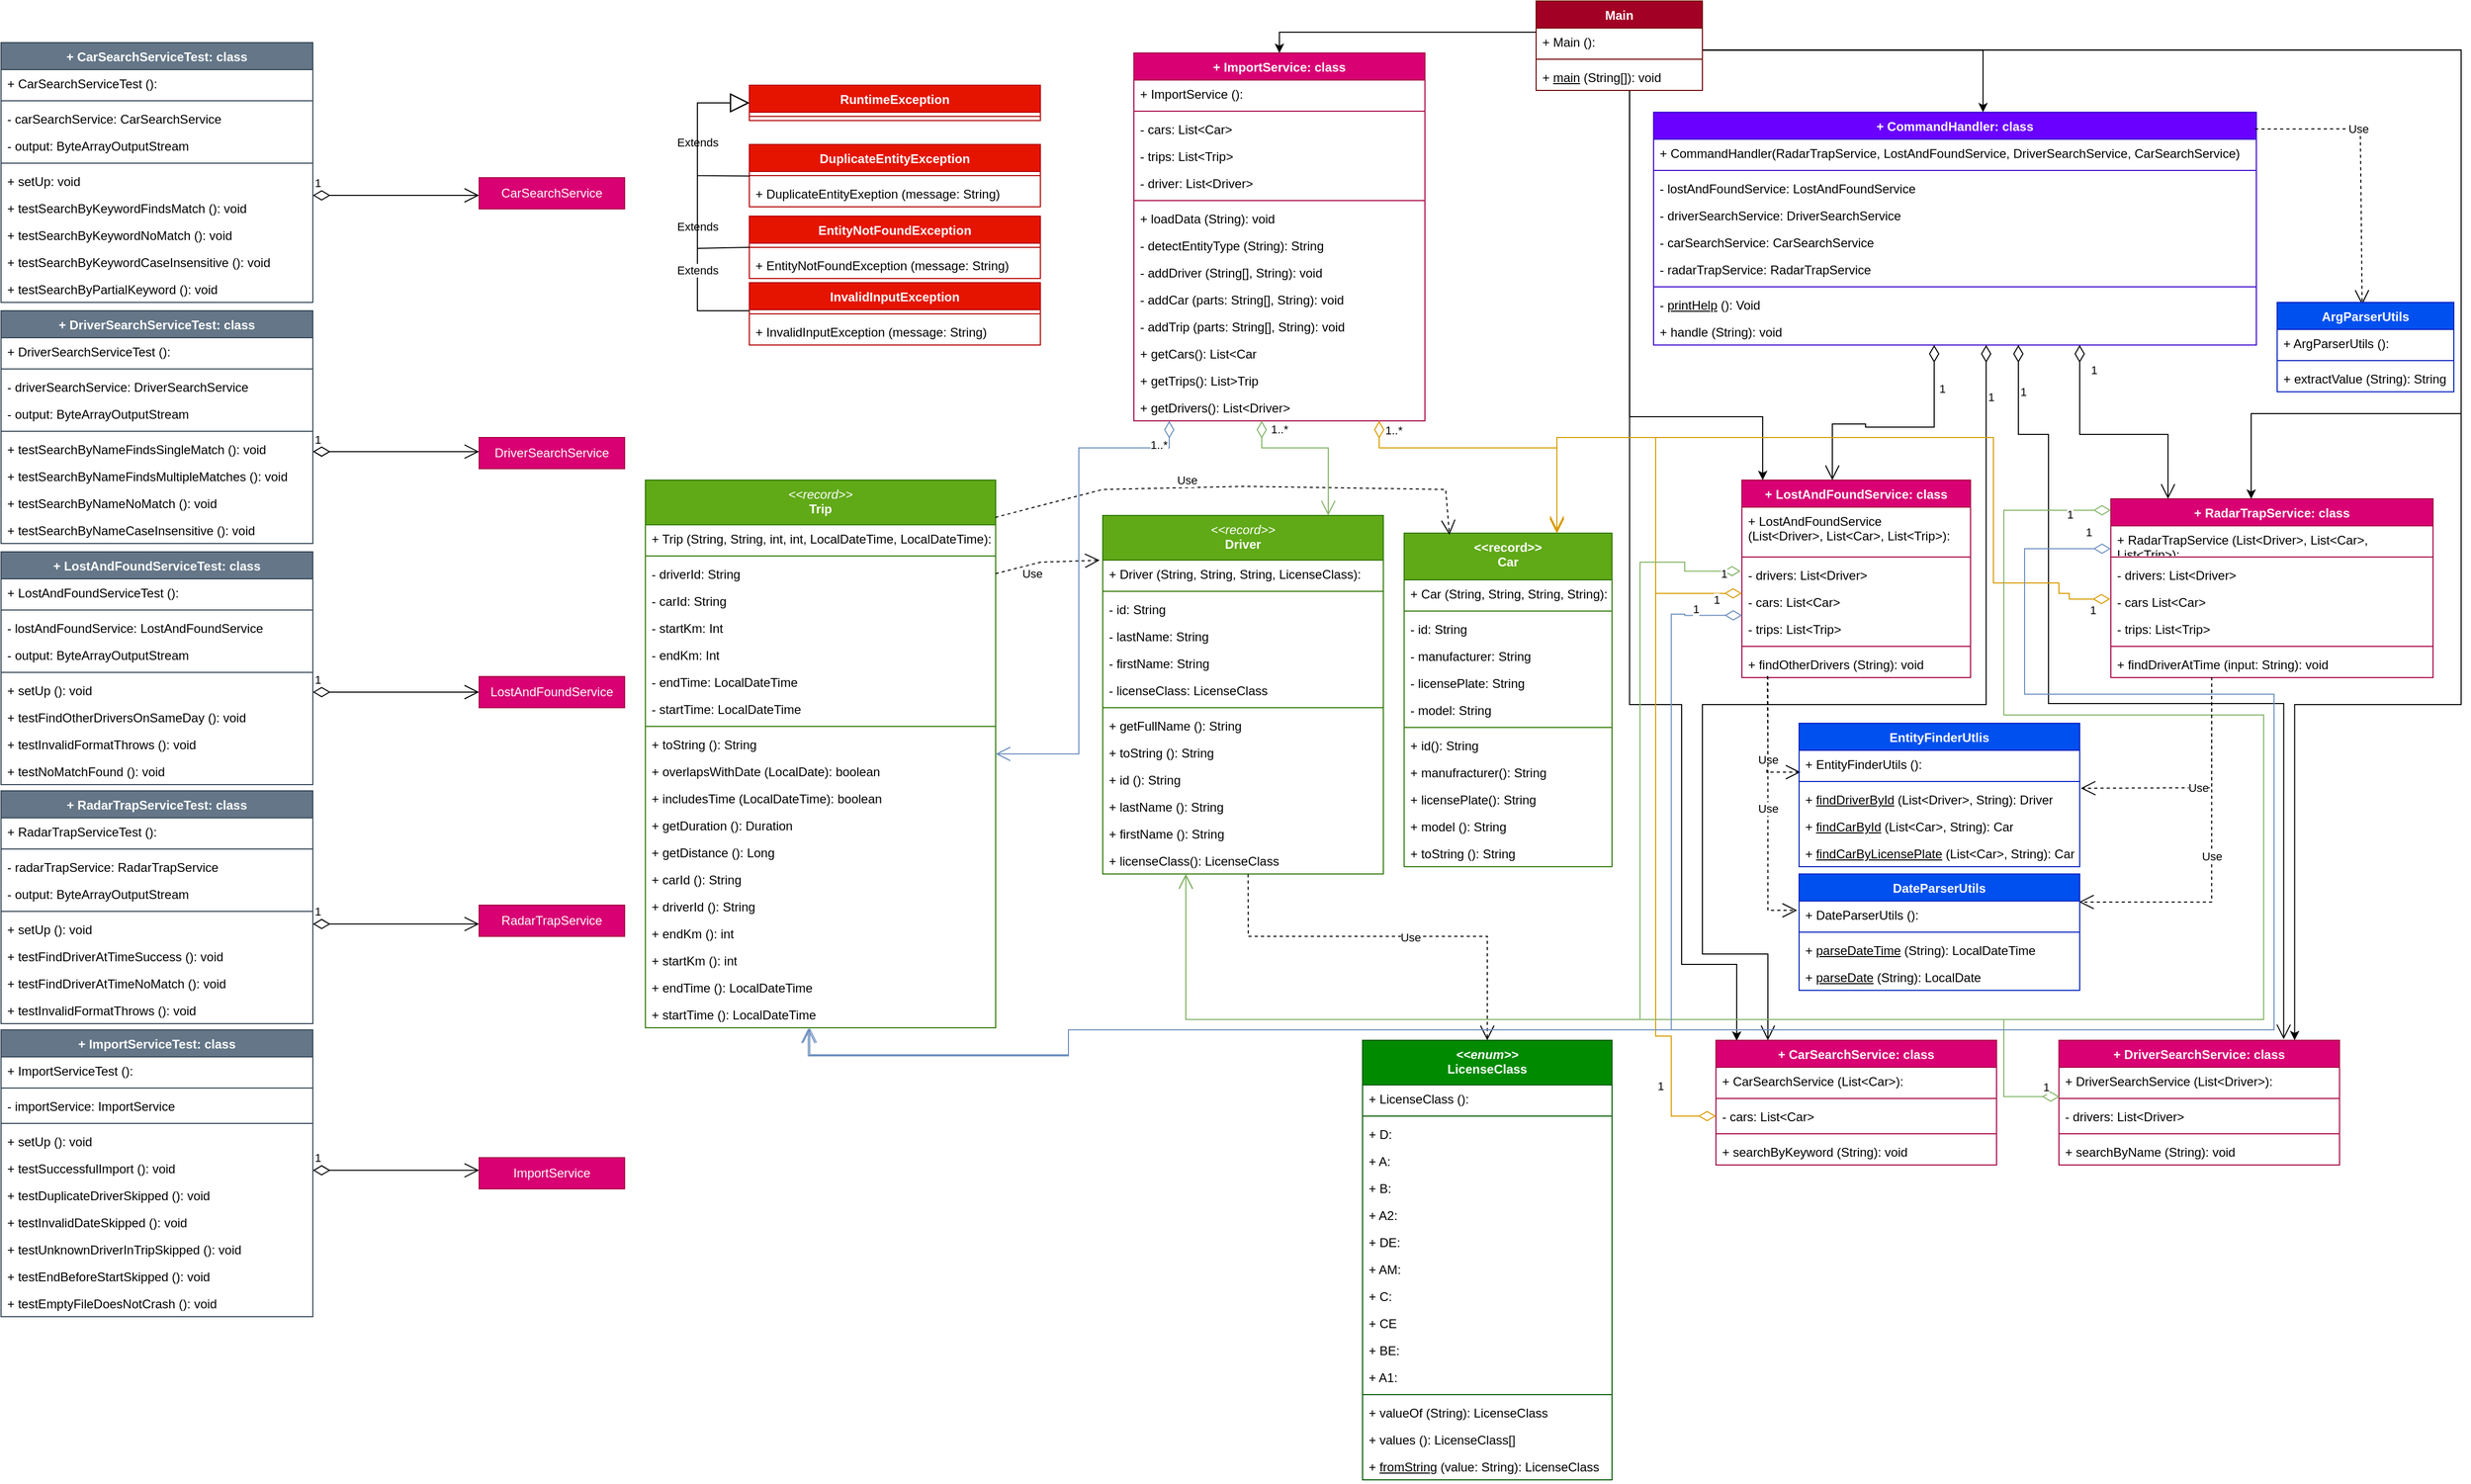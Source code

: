 <mxfile version="27.0.9">
  <diagram id="C5RBs43oDa-KdzZeNtuy" name="Page-1">
    <mxGraphModel dx="4506" dy="2794" grid="1" gridSize="10" guides="1" tooltips="1" connect="1" arrows="1" fold="1" page="1" pageScale="1" pageWidth="1654" pageHeight="1169" math="0" shadow="0">
      <root>
        <mxCell id="WIyWlLk6GJQsqaUBKTNV-0" />
        <mxCell id="WIyWlLk6GJQsqaUBKTNV-1" parent="WIyWlLk6GJQsqaUBKTNV-0" />
        <mxCell id="QaDs3v1icvES4gzAtx_r-142" style="edgeStyle=orthogonalEdgeStyle;rounded=0;orthogonalLoop=1;jettySize=auto;html=1;entryX=0.5;entryY=0;entryDx=0;entryDy=0;exitX=0;exitY=0.5;exitDx=0;exitDy=0;" parent="WIyWlLk6GJQsqaUBKTNV-1" source="pJNRvae56pVTqdE-GDw2-98" target="QaDs3v1icvES4gzAtx_r-8" edge="1">
          <mxGeometry relative="1" as="geometry">
            <mxPoint x="670" y="90" as="sourcePoint" />
            <Array as="points">
              <mxPoint x="677" y="70" />
              <mxPoint x="430" y="70" />
            </Array>
          </mxGeometry>
        </mxCell>
        <mxCell id="QaDs3v1icvES4gzAtx_r-143" style="edgeStyle=orthogonalEdgeStyle;rounded=0;orthogonalLoop=1;jettySize=auto;html=1;exitX=1;exitY=0.816;exitDx=0;exitDy=0;exitPerimeter=0;" parent="WIyWlLk6GJQsqaUBKTNV-1" source="pJNRvae56pVTqdE-GDw2-98" target="QaDs3v1icvES4gzAtx_r-22" edge="1">
          <mxGeometry relative="1" as="geometry">
            <Array as="points">
              <mxPoint x="1107" y="87" />
            </Array>
            <mxPoint x="850" y="90" as="sourcePoint" />
          </mxGeometry>
        </mxCell>
        <mxCell id="QaDs3v1icvES4gzAtx_r-144" style="edgeStyle=orthogonalEdgeStyle;rounded=0;orthogonalLoop=1;jettySize=auto;html=1;exitX=0.562;exitY=1.001;exitDx=0;exitDy=0;exitPerimeter=0;" parent="WIyWlLk6GJQsqaUBKTNV-1" source="pJNRvae56pVTqdE-GDw2-100" target="QaDs3v1icvES4gzAtx_r-42" edge="1">
          <mxGeometry relative="1" as="geometry">
            <Array as="points">
              <mxPoint x="767" y="440" />
              <mxPoint x="895" y="440" />
            </Array>
            <mxPoint x="780" y="130" as="sourcePoint" />
          </mxGeometry>
        </mxCell>
        <mxCell id="QaDs3v1icvES4gzAtx_r-146" style="edgeStyle=orthogonalEdgeStyle;rounded=0;orthogonalLoop=1;jettySize=auto;html=1;exitX=1;exitY=0.811;exitDx=0;exitDy=0;exitPerimeter=0;entryX=0.84;entryY=0;entryDx=0;entryDy=0;entryPerimeter=0;" parent="WIyWlLk6GJQsqaUBKTNV-1" source="pJNRvae56pVTqdE-GDw2-98" edge="1" target="QaDs3v1icvES4gzAtx_r-37">
          <mxGeometry relative="1" as="geometry">
            <mxPoint x="1407" y="1007" as="targetPoint" />
            <Array as="points">
              <mxPoint x="1567" y="87" />
              <mxPoint x="1567" y="717" />
              <mxPoint x="1407" y="717" />
            </Array>
            <mxPoint x="890" y="100" as="sourcePoint" />
          </mxGeometry>
        </mxCell>
        <mxCell id="QaDs3v1icvES4gzAtx_r-148" style="edgeStyle=orthogonalEdgeStyle;rounded=0;orthogonalLoop=1;jettySize=auto;html=1;entryX=0.074;entryY=0.004;entryDx=0;entryDy=0;entryPerimeter=0;exitX=0.562;exitY=0.999;exitDx=0;exitDy=0;exitPerimeter=0;" parent="WIyWlLk6GJQsqaUBKTNV-1" source="pJNRvae56pVTqdE-GDw2-100" target="QaDs3v1icvES4gzAtx_r-29" edge="1">
          <mxGeometry relative="1" as="geometry">
            <Array as="points">
              <mxPoint x="767" y="717" />
              <mxPoint x="817" y="717" />
              <mxPoint x="817" y="967" />
              <mxPoint x="870" y="967" />
            </Array>
            <mxPoint x="767" y="117" as="sourcePoint" />
          </mxGeometry>
        </mxCell>
        <mxCell id="QaDs3v1icvES4gzAtx_r-8" value="+ ImportService: class" style="swimlane;fontStyle=1;align=center;verticalAlign=top;childLayout=stackLayout;horizontal=1;startSize=26;horizontalStack=0;resizeParent=1;resizeParentMax=0;resizeLast=0;collapsible=1;marginBottom=0;whiteSpace=wrap;html=1;fillColor=#d80073;fontColor=#ffffff;strokeColor=#A50040;container=0;" parent="WIyWlLk6GJQsqaUBKTNV-1" vertex="1">
          <mxGeometry x="290" y="90" width="280" height="354" as="geometry" />
        </mxCell>
        <mxCell id="pJNRvae56pVTqdE-GDw2-126" value="+ ImportService ():" style="text;strokeColor=none;fillColor=none;align=left;verticalAlign=top;spacingLeft=4;spacingRight=4;overflow=hidden;rotatable=0;points=[[0,0.5],[1,0.5]];portConstraint=eastwest;whiteSpace=wrap;html=1;" vertex="1" parent="QaDs3v1icvES4gzAtx_r-8">
          <mxGeometry y="26" width="280" height="26" as="geometry" />
        </mxCell>
        <mxCell id="pJNRvae56pVTqdE-GDw2-125" value="" style="line;strokeWidth=1;fillColor=none;align=left;verticalAlign=middle;spacingTop=-1;spacingLeft=3;spacingRight=3;rotatable=0;labelPosition=right;points=[];portConstraint=eastwest;strokeColor=inherit;" vertex="1" parent="QaDs3v1icvES4gzAtx_r-8">
          <mxGeometry y="52" width="280" height="8" as="geometry" />
        </mxCell>
        <mxCell id="QaDs3v1icvES4gzAtx_r-13" value="- cars: List&amp;lt;Car&amp;gt;" style="text;strokeColor=none;fillColor=none;align=left;verticalAlign=top;spacingLeft=4;spacingRight=4;overflow=hidden;rotatable=0;points=[[0,0.5],[1,0.5]];portConstraint=eastwest;whiteSpace=wrap;html=1;container=0;" parent="QaDs3v1icvES4gzAtx_r-8" vertex="1">
          <mxGeometry y="60" width="280" height="26" as="geometry" />
        </mxCell>
        <mxCell id="QaDs3v1icvES4gzAtx_r-9" value="- trips: List&amp;lt;Trip&amp;gt;" style="text;strokeColor=none;fillColor=none;align=left;verticalAlign=top;spacingLeft=4;spacingRight=4;overflow=hidden;rotatable=0;points=[[0,0.5],[1,0.5]];portConstraint=eastwest;whiteSpace=wrap;html=1;container=0;" parent="QaDs3v1icvES4gzAtx_r-8" vertex="1">
          <mxGeometry y="86" width="280" height="26" as="geometry" />
        </mxCell>
        <mxCell id="QaDs3v1icvES4gzAtx_r-12" value="- driver: List&amp;lt;Driver&amp;gt;" style="text;strokeColor=none;fillColor=none;align=left;verticalAlign=top;spacingLeft=4;spacingRight=4;overflow=hidden;rotatable=0;points=[[0,0.5],[1,0.5]];portConstraint=eastwest;whiteSpace=wrap;html=1;container=0;" parent="QaDs3v1icvES4gzAtx_r-8" vertex="1">
          <mxGeometry y="112" width="280" height="26" as="geometry" />
        </mxCell>
        <mxCell id="QaDs3v1icvES4gzAtx_r-10" value="" style="line;strokeWidth=1;fillColor=none;align=left;verticalAlign=middle;spacingTop=-1;spacingLeft=3;spacingRight=3;rotatable=0;labelPosition=right;points=[];portConstraint=eastwest;strokeColor=inherit;container=0;" parent="QaDs3v1icvES4gzAtx_r-8" vertex="1">
          <mxGeometry y="138" width="280" height="8" as="geometry" />
        </mxCell>
        <mxCell id="QaDs3v1icvES4gzAtx_r-14" value="+ loadData (String): void" style="text;strokeColor=none;fillColor=none;align=left;verticalAlign=top;spacingLeft=4;spacingRight=4;overflow=hidden;rotatable=0;points=[[0,0.5],[1,0.5]];portConstraint=eastwest;whiteSpace=wrap;html=1;container=0;" parent="QaDs3v1icvES4gzAtx_r-8" vertex="1">
          <mxGeometry y="146" width="280" height="26" as="geometry" />
        </mxCell>
        <mxCell id="QaDs3v1icvES4gzAtx_r-11" value="- detectEntityType (String): String" style="text;strokeColor=none;fillColor=none;align=left;verticalAlign=top;spacingLeft=4;spacingRight=4;overflow=hidden;rotatable=0;points=[[0,0.5],[1,0.5]];portConstraint=eastwest;whiteSpace=wrap;html=1;container=0;" parent="QaDs3v1icvES4gzAtx_r-8" vertex="1">
          <mxGeometry y="172" width="280" height="26" as="geometry" />
        </mxCell>
        <mxCell id="QaDs3v1icvES4gzAtx_r-17" value="- addDriver (String[], String): void" style="text;strokeColor=none;fillColor=none;align=left;verticalAlign=top;spacingLeft=4;spacingRight=4;overflow=hidden;rotatable=0;points=[[0,0.5],[1,0.5]];portConstraint=eastwest;whiteSpace=wrap;html=1;container=0;" parent="QaDs3v1icvES4gzAtx_r-8" vertex="1">
          <mxGeometry y="198" width="280" height="26" as="geometry" />
        </mxCell>
        <mxCell id="QaDs3v1icvES4gzAtx_r-15" value="- addCar (parts: String[], String): void" style="text;strokeColor=none;fillColor=none;align=left;verticalAlign=top;spacingLeft=4;spacingRight=4;overflow=hidden;rotatable=0;points=[[0,0.5],[1,0.5]];portConstraint=eastwest;whiteSpace=wrap;html=1;container=0;" parent="QaDs3v1icvES4gzAtx_r-8" vertex="1">
          <mxGeometry y="224" width="280" height="26" as="geometry" />
        </mxCell>
        <mxCell id="QaDs3v1icvES4gzAtx_r-16" value="- addTrip (parts: String[], String): void" style="text;strokeColor=none;fillColor=none;align=left;verticalAlign=top;spacingLeft=4;spacingRight=4;overflow=hidden;rotatable=0;points=[[0,0.5],[1,0.5]];portConstraint=eastwest;whiteSpace=wrap;html=1;container=0;" parent="QaDs3v1icvES4gzAtx_r-8" vertex="1">
          <mxGeometry y="250" width="280" height="26" as="geometry" />
        </mxCell>
        <mxCell id="pJNRvae56pVTqdE-GDw2-127" value="+ getCars(): List&amp;lt;Car" style="text;strokeColor=none;fillColor=none;align=left;verticalAlign=top;spacingLeft=4;spacingRight=4;overflow=hidden;rotatable=0;points=[[0,0.5],[1,0.5]];portConstraint=eastwest;whiteSpace=wrap;html=1;" vertex="1" parent="QaDs3v1icvES4gzAtx_r-8">
          <mxGeometry y="276" width="280" height="26" as="geometry" />
        </mxCell>
        <mxCell id="pJNRvae56pVTqdE-GDw2-128" value="+ getTrips(): List&amp;gt;Trip" style="text;strokeColor=none;fillColor=none;align=left;verticalAlign=top;spacingLeft=4;spacingRight=4;overflow=hidden;rotatable=0;points=[[0,0.5],[1,0.5]];portConstraint=eastwest;whiteSpace=wrap;html=1;" vertex="1" parent="QaDs3v1icvES4gzAtx_r-8">
          <mxGeometry y="302" width="280" height="26" as="geometry" />
        </mxCell>
        <mxCell id="pJNRvae56pVTqdE-GDw2-129" value="+ getDrivers(): List&amp;lt;Driver&amp;gt;" style="text;strokeColor=none;fillColor=none;align=left;verticalAlign=top;spacingLeft=4;spacingRight=4;overflow=hidden;rotatable=0;points=[[0,0.5],[1,0.5]];portConstraint=eastwest;whiteSpace=wrap;html=1;" vertex="1" parent="QaDs3v1icvES4gzAtx_r-8">
          <mxGeometry y="328" width="280" height="26" as="geometry" />
        </mxCell>
        <mxCell id="QaDs3v1icvES4gzAtx_r-22" value="+ CommandHandler: class&lt;span style=&quot;color: rgba(0, 0, 0, 0); font-family: monospace; font-size: 0px; font-weight: 400; text-align: start; text-wrap-mode: nowrap;&quot;&gt;%3CmxGraphModel%3E%3Croot%3E%3CmxCell%20id%3D%220%22%2F%3E%3CmxCell%20id%3D%221%22%20parent%3D%220%22%2F%3E%3CmxCell%20id%3D%222%22%20value%3D%22%2B%20includesTime%20(timestamp%3A%20LocalDateTime)%3A%20boolean%22%20style%3D%22text%3BstrokeColor%3Dnone%3BfillColor%3Dnone%3Balign%3Dleft%3BverticalAlign%3Dtop%3BspacingLeft%3D4%3BspacingRight%3D4%3Boverflow%3Dhidden%3Brotatable%3D0%3Bpoints%3D%5B%5B0%2C0.5%5D%2C%5B1%2C0.5%5D%5D%3BportConstraint%3Deastwest%3BwhiteSpace%3Dwrap%3Bhtml%3D1%3B%22%20vertex%3D%221%22%20parent%3D%221%22%3E%3CmxGeometry%20x%3D%2240%22%20y%3D%221102%22%20width%3D%22310%22%20height%3D%2226%22%20as%3D%22geometry%22%2F%3E%3C%2FmxCell%3E%3C%2Froot%3E%3C%2FmxGraphModel%3Ecc&lt;/span&gt;" style="swimlane;fontStyle=1;align=center;verticalAlign=top;childLayout=stackLayout;horizontal=1;startSize=26;horizontalStack=0;resizeParent=1;resizeParentMax=0;resizeLast=0;collapsible=1;marginBottom=0;whiteSpace=wrap;html=1;fillColor=#6a00ff;fontColor=#ffffff;strokeColor=#3700CC;container=0;" parent="WIyWlLk6GJQsqaUBKTNV-1" vertex="1">
          <mxGeometry x="790" y="147" width="580" height="224" as="geometry" />
        </mxCell>
        <mxCell id="pJNRvae56pVTqdE-GDw2-135" value="+ CommandHandler(&lt;span style=&quot;color: light-dark(rgb(0, 0, 0), rgb(255, 255, 255)); background-color: transparent;&quot;&gt;RadarTrapService,&amp;nbsp;&lt;/span&gt;&lt;span style=&quot;color: light-dark(rgb(0, 0, 0), rgb(255, 255, 255)); background-color: transparent;&quot;&gt;LostAndFoundService,&amp;nbsp;&lt;/span&gt;&lt;span style=&quot;color: light-dark(rgb(0, 0, 0), rgb(255, 255, 255)); background-color: transparent;&quot;&gt;DriverSearchService,&amp;nbsp;&lt;/span&gt;&lt;span style=&quot;color: light-dark(rgb(0, 0, 0), rgb(255, 255, 255)); background-color: transparent;&quot;&gt;CarSearchService&lt;/span&gt;&lt;span style=&quot;color: light-dark(rgb(0, 0, 0), rgb(255, 255, 255)); background-color: transparent;&quot;&gt;)&lt;/span&gt;" style="text;strokeColor=none;fillColor=none;align=left;verticalAlign=top;spacingLeft=4;spacingRight=4;overflow=hidden;rotatable=0;points=[[0,0.5],[1,0.5]];portConstraint=eastwest;whiteSpace=wrap;html=1;" vertex="1" parent="QaDs3v1icvES4gzAtx_r-22">
          <mxGeometry y="26" width="580" height="26" as="geometry" />
        </mxCell>
        <mxCell id="pJNRvae56pVTqdE-GDw2-137" value="" style="line;strokeWidth=1;fillColor=none;align=left;verticalAlign=middle;spacingTop=-1;spacingLeft=3;spacingRight=3;rotatable=0;labelPosition=right;points=[];portConstraint=eastwest;strokeColor=inherit;" vertex="1" parent="QaDs3v1icvES4gzAtx_r-22">
          <mxGeometry y="52" width="580" height="8" as="geometry" />
        </mxCell>
        <mxCell id="pJNRvae56pVTqdE-GDw2-136" value="- lostAndFoundService: LostAndFoundService" style="text;strokeColor=none;fillColor=none;align=left;verticalAlign=top;spacingLeft=4;spacingRight=4;overflow=hidden;rotatable=0;points=[[0,0.5],[1,0.5]];portConstraint=eastwest;whiteSpace=wrap;html=1;" vertex="1" parent="QaDs3v1icvES4gzAtx_r-22">
          <mxGeometry y="60" width="580" height="26" as="geometry" />
        </mxCell>
        <mxCell id="QaDs3v1icvES4gzAtx_r-28" value="- driverSearchService: DriverSearchService" style="text;strokeColor=none;fillColor=none;align=left;verticalAlign=top;spacingLeft=4;spacingRight=4;overflow=hidden;rotatable=0;points=[[0,0.5],[1,0.5]];portConstraint=eastwest;whiteSpace=wrap;html=1;container=0;" parent="QaDs3v1icvES4gzAtx_r-22" vertex="1">
          <mxGeometry y="86" width="580" height="26" as="geometry" />
        </mxCell>
        <mxCell id="QaDs3v1icvES4gzAtx_r-23" value="- carSearchService: CarSearchService" style="text;strokeColor=none;fillColor=none;align=left;verticalAlign=top;spacingLeft=4;spacingRight=4;overflow=hidden;rotatable=0;points=[[0,0.5],[1,0.5]];portConstraint=eastwest;whiteSpace=wrap;html=1;container=0;" parent="QaDs3v1icvES4gzAtx_r-22" vertex="1">
          <mxGeometry y="112" width="580" height="26" as="geometry" />
        </mxCell>
        <mxCell id="QaDs3v1icvES4gzAtx_r-26" value="- radarTrapService: RadarTrapService" style="text;align=left;verticalAlign=top;spacingLeft=4;spacingRight=4;overflow=hidden;rotatable=0;points=[[0,0.5],[1,0.5]];portConstraint=eastwest;whiteSpace=wrap;html=1;container=0;" parent="QaDs3v1icvES4gzAtx_r-22" vertex="1">
          <mxGeometry y="138" width="580" height="26" as="geometry" />
        </mxCell>
        <mxCell id="pJNRvae56pVTqdE-GDw2-138" value="" style="line;strokeWidth=1;fillColor=none;align=left;verticalAlign=middle;spacingTop=-1;spacingLeft=3;spacingRight=3;rotatable=0;labelPosition=right;points=[];portConstraint=eastwest;strokeColor=inherit;" vertex="1" parent="QaDs3v1icvES4gzAtx_r-22">
          <mxGeometry y="164" width="580" height="8" as="geometry" />
        </mxCell>
        <mxCell id="QaDs3v1icvES4gzAtx_r-33" value="- &lt;u&gt;printHelp&lt;/u&gt; (): Void" style="text;strokeColor=none;fillColor=none;align=left;verticalAlign=top;spacingLeft=4;spacingRight=4;overflow=hidden;rotatable=0;points=[[0,0.5],[1,0.5]];portConstraint=eastwest;whiteSpace=wrap;html=1;container=0;" parent="QaDs3v1icvES4gzAtx_r-22" vertex="1">
          <mxGeometry y="172" width="580" height="26" as="geometry" />
        </mxCell>
        <mxCell id="pJNRvae56pVTqdE-GDw2-139" value="+ handle (String): void" style="text;strokeColor=none;fillColor=none;align=left;verticalAlign=top;spacingLeft=4;spacingRight=4;overflow=hidden;rotatable=0;points=[[0,0.5],[1,0.5]];portConstraint=eastwest;whiteSpace=wrap;html=1;" vertex="1" parent="QaDs3v1icvES4gzAtx_r-22">
          <mxGeometry y="198" width="580" height="26" as="geometry" />
        </mxCell>
        <mxCell id="QaDs3v1icvES4gzAtx_r-29" value="+ CarSearchService: class" style="swimlane;fontStyle=1;align=center;verticalAlign=top;childLayout=stackLayout;horizontal=1;startSize=26;horizontalStack=0;resizeParent=1;resizeParentMax=0;resizeLast=0;collapsible=1;marginBottom=0;whiteSpace=wrap;html=1;fillColor=#d80073;fontColor=#ffffff;strokeColor=#A50040;container=0;" parent="WIyWlLk6GJQsqaUBKTNV-1" vertex="1">
          <mxGeometry x="850" y="1040" width="270" height="120" as="geometry" />
        </mxCell>
        <mxCell id="QaDs3v1icvES4gzAtx_r-32" value="+ CarSearchService&amp;nbsp;&lt;span style=&quot;background-color: transparent; color: light-dark(rgb(0, 0, 0), rgb(255, 255, 255));&quot;&gt;(List&amp;lt;Car&amp;gt;):&lt;/span&gt;" style="text;strokeColor=none;fillColor=none;align=left;verticalAlign=top;spacingLeft=4;spacingRight=4;overflow=hidden;rotatable=0;points=[[0,0.5],[1,0.5]];portConstraint=eastwest;whiteSpace=wrap;html=1;container=0;" parent="QaDs3v1icvES4gzAtx_r-29" vertex="1">
          <mxGeometry y="26" width="270" height="26" as="geometry" />
        </mxCell>
        <mxCell id="pJNRvae56pVTqdE-GDw2-122" value="" style="line;strokeWidth=1;fillColor=none;align=left;verticalAlign=middle;spacingTop=-1;spacingLeft=3;spacingRight=3;rotatable=0;labelPosition=right;points=[];portConstraint=eastwest;strokeColor=inherit;" vertex="1" parent="QaDs3v1icvES4gzAtx_r-29">
          <mxGeometry y="52" width="270" height="8" as="geometry" />
        </mxCell>
        <mxCell id="QaDs3v1icvES4gzAtx_r-30" value="- cars: List&amp;lt;Car&amp;gt;" style="text;strokeColor=none;fillColor=none;align=left;verticalAlign=top;spacingLeft=4;spacingRight=4;overflow=hidden;rotatable=0;points=[[0,0.5],[1,0.5]];portConstraint=eastwest;whiteSpace=wrap;html=1;container=0;" parent="QaDs3v1icvES4gzAtx_r-29" vertex="1">
          <mxGeometry y="60" width="270" height="26" as="geometry" />
        </mxCell>
        <mxCell id="QaDs3v1icvES4gzAtx_r-31" value="" style="line;strokeWidth=1;fillColor=none;align=left;verticalAlign=middle;spacingTop=-1;spacingLeft=3;spacingRight=3;rotatable=0;labelPosition=right;points=[];portConstraint=eastwest;strokeColor=inherit;container=0;" parent="QaDs3v1icvES4gzAtx_r-29" vertex="1">
          <mxGeometry y="86" width="270" height="8" as="geometry" />
        </mxCell>
        <mxCell id="QaDs3v1icvES4gzAtx_r-35" value="+ searchByKeyword (String): void" style="text;strokeColor=none;fillColor=none;align=left;verticalAlign=top;spacingLeft=4;spacingRight=4;overflow=hidden;rotatable=0;points=[[0,0.5],[1,0.5]];portConstraint=eastwest;whiteSpace=wrap;html=1;container=0;" parent="QaDs3v1icvES4gzAtx_r-29" vertex="1">
          <mxGeometry y="94" width="270" height="26" as="geometry" />
        </mxCell>
        <mxCell id="QaDs3v1icvES4gzAtx_r-37" value="+ DriverSearchService: class" style="swimlane;fontStyle=1;align=center;verticalAlign=top;childLayout=stackLayout;horizontal=1;startSize=26;horizontalStack=0;resizeParent=1;resizeParentMax=0;resizeLast=0;collapsible=1;marginBottom=0;whiteSpace=wrap;html=1;fillColor=#d80073;fontColor=#ffffff;strokeColor=#A50040;container=0;" parent="WIyWlLk6GJQsqaUBKTNV-1" vertex="1">
          <mxGeometry x="1180" y="1040" width="270" height="120" as="geometry" />
        </mxCell>
        <mxCell id="pJNRvae56pVTqdE-GDw2-121" value="+ DriverSearchService (List&amp;lt;Driver&amp;gt;):" style="text;strokeColor=none;fillColor=none;align=left;verticalAlign=top;spacingLeft=4;spacingRight=4;overflow=hidden;rotatable=0;points=[[0,0.5],[1,0.5]];portConstraint=eastwest;whiteSpace=wrap;html=1;" vertex="1" parent="QaDs3v1icvES4gzAtx_r-37">
          <mxGeometry y="26" width="270" height="26" as="geometry" />
        </mxCell>
        <mxCell id="pJNRvae56pVTqdE-GDw2-120" value="" style="line;strokeWidth=1;fillColor=none;align=left;verticalAlign=middle;spacingTop=-1;spacingLeft=3;spacingRight=3;rotatable=0;labelPosition=right;points=[];portConstraint=eastwest;strokeColor=inherit;" vertex="1" parent="QaDs3v1icvES4gzAtx_r-37">
          <mxGeometry y="52" width="270" height="8" as="geometry" />
        </mxCell>
        <mxCell id="QaDs3v1icvES4gzAtx_r-38" value="- drivers: List&amp;lt;Driver&amp;gt;" style="text;strokeColor=none;fillColor=none;align=left;verticalAlign=top;spacingLeft=4;spacingRight=4;overflow=hidden;rotatable=0;points=[[0,0.5],[1,0.5]];portConstraint=eastwest;whiteSpace=wrap;html=1;container=0;" parent="QaDs3v1icvES4gzAtx_r-37" vertex="1">
          <mxGeometry y="60" width="270" height="26" as="geometry" />
        </mxCell>
        <mxCell id="QaDs3v1icvES4gzAtx_r-39" value="" style="line;strokeWidth=1;fillColor=none;align=left;verticalAlign=middle;spacingTop=-1;spacingLeft=3;spacingRight=3;rotatable=0;labelPosition=right;points=[];portConstraint=eastwest;strokeColor=inherit;container=0;" parent="QaDs3v1icvES4gzAtx_r-37" vertex="1">
          <mxGeometry y="86" width="270" height="8" as="geometry" />
        </mxCell>
        <mxCell id="QaDs3v1icvES4gzAtx_r-41" value="+ searchByName (String): void" style="text;strokeColor=none;fillColor=none;align=left;verticalAlign=top;spacingLeft=4;spacingRight=4;overflow=hidden;rotatable=0;points=[[0,0.5],[1,0.5]];portConstraint=eastwest;whiteSpace=wrap;html=1;container=0;" parent="QaDs3v1icvES4gzAtx_r-37" vertex="1">
          <mxGeometry y="94" width="270" height="26" as="geometry" />
        </mxCell>
        <mxCell id="QaDs3v1icvES4gzAtx_r-42" value="+ LostAndFoundService: class" style="swimlane;fontStyle=1;align=center;verticalAlign=top;childLayout=stackLayout;horizontal=1;startSize=26;horizontalStack=0;resizeParent=1;resizeParentMax=0;resizeLast=0;collapsible=1;marginBottom=0;whiteSpace=wrap;html=1;fillColor=#d80073;fontColor=#ffffff;strokeColor=#A50040;container=0;" parent="WIyWlLk6GJQsqaUBKTNV-1" vertex="1">
          <mxGeometry x="875" y="501" width="220" height="190" as="geometry" />
        </mxCell>
        <mxCell id="QaDs3v1icvES4gzAtx_r-45" value="+ LostAndFoundService (&lt;span style=&quot;background-color: transparent; color: light-dark(rgb(0, 0, 0), rgb(255, 255, 255));&quot;&gt;List&amp;lt;Driver&amp;gt;,&amp;nbsp;&lt;/span&gt;&lt;span style=&quot;background-color: transparent; color: light-dark(rgb(0, 0, 0), rgb(255, 255, 255));&quot;&gt;List&amp;lt;Car&amp;gt;,&amp;nbsp;&lt;/span&gt;&lt;span style=&quot;background-color: transparent; color: light-dark(rgb(0, 0, 0), rgb(255, 255, 255));&quot;&gt;List&amp;lt;Trip&amp;gt;&lt;/span&gt;&lt;span style=&quot;background-color: transparent; color: light-dark(rgb(0, 0, 0), rgb(255, 255, 255));&quot;&gt;):&lt;/span&gt;" style="text;strokeColor=none;fillColor=none;align=left;verticalAlign=top;spacingLeft=4;spacingRight=4;overflow=hidden;rotatable=0;points=[[0,0.5],[1,0.5]];portConstraint=eastwest;whiteSpace=wrap;html=1;container=0;" parent="QaDs3v1icvES4gzAtx_r-42" vertex="1">
          <mxGeometry y="26" width="220" height="44" as="geometry" />
        </mxCell>
        <mxCell id="pJNRvae56pVTqdE-GDw2-133" value="" style="line;strokeWidth=1;fillColor=none;align=left;verticalAlign=middle;spacingTop=-1;spacingLeft=3;spacingRight=3;rotatable=0;labelPosition=right;points=[];portConstraint=eastwest;strokeColor=inherit;" vertex="1" parent="QaDs3v1icvES4gzAtx_r-42">
          <mxGeometry y="70" width="220" height="8" as="geometry" />
        </mxCell>
        <mxCell id="QaDs3v1icvES4gzAtx_r-43" value="- drivers: List&amp;lt;Driver&amp;gt;" style="text;strokeColor=none;fillColor=none;align=left;verticalAlign=top;spacingLeft=4;spacingRight=4;overflow=hidden;rotatable=0;points=[[0,0.5],[1,0.5]];portConstraint=eastwest;whiteSpace=wrap;html=1;container=0;" parent="QaDs3v1icvES4gzAtx_r-42" vertex="1">
          <mxGeometry y="78" width="220" height="26" as="geometry" />
        </mxCell>
        <mxCell id="QaDs3v1icvES4gzAtx_r-47" value="- cars: List&amp;lt;Car&amp;gt;" style="text;strokeColor=none;fillColor=none;align=left;verticalAlign=top;spacingLeft=4;spacingRight=4;overflow=hidden;rotatable=0;points=[[0,0.5],[1,0.5]];portConstraint=eastwest;whiteSpace=wrap;html=1;container=0;" parent="QaDs3v1icvES4gzAtx_r-42" vertex="1">
          <mxGeometry y="104" width="220" height="26" as="geometry" />
        </mxCell>
        <mxCell id="QaDs3v1icvES4gzAtx_r-48" value="- trips: List&amp;lt;Trip&amp;gt;" style="text;strokeColor=none;fillColor=none;align=left;verticalAlign=top;spacingLeft=4;spacingRight=4;overflow=hidden;rotatable=0;points=[[0,0.5],[1,0.5]];portConstraint=eastwest;whiteSpace=wrap;html=1;container=0;" parent="QaDs3v1icvES4gzAtx_r-42" vertex="1">
          <mxGeometry y="130" width="220" height="26" as="geometry" />
        </mxCell>
        <mxCell id="QaDs3v1icvES4gzAtx_r-44" value="" style="line;strokeWidth=1;fillColor=none;align=left;verticalAlign=middle;spacingTop=-1;spacingLeft=3;spacingRight=3;rotatable=0;labelPosition=right;points=[];portConstraint=eastwest;strokeColor=inherit;container=0;" parent="QaDs3v1icvES4gzAtx_r-42" vertex="1">
          <mxGeometry y="156" width="220" height="8" as="geometry" />
        </mxCell>
        <mxCell id="QaDs3v1icvES4gzAtx_r-49" value="+ findOtherDrivers (String): void" style="text;strokeColor=none;fillColor=none;align=left;verticalAlign=top;spacingLeft=4;spacingRight=4;overflow=hidden;rotatable=0;points=[[0,0.5],[1,0.5]];portConstraint=eastwest;whiteSpace=wrap;html=1;container=0;" parent="QaDs3v1icvES4gzAtx_r-42" vertex="1">
          <mxGeometry y="164" width="220" height="26" as="geometry" />
        </mxCell>
        <mxCell id="QaDs3v1icvES4gzAtx_r-50" value="+ RadarTrapService: class" style="swimlane;fontStyle=1;align=center;verticalAlign=top;childLayout=stackLayout;horizontal=1;startSize=26;horizontalStack=0;resizeParent=1;resizeParentMax=0;resizeLast=0;collapsible=1;marginBottom=0;whiteSpace=wrap;html=1;fillColor=#d80073;fontColor=#ffffff;strokeColor=#A50040;container=0;" parent="WIyWlLk6GJQsqaUBKTNV-1" vertex="1">
          <mxGeometry x="1230" y="519" width="310" height="172" as="geometry" />
        </mxCell>
        <mxCell id="pJNRvae56pVTqdE-GDw2-132" value="+ RadarTrapService (List&amp;lt;Driver&amp;gt;, List&amp;lt;Car&amp;gt;, List&amp;lt;Trip&amp;gt;):" style="text;strokeColor=none;fillColor=none;align=left;verticalAlign=top;spacingLeft=4;spacingRight=4;overflow=hidden;rotatable=0;points=[[0,0.5],[1,0.5]];portConstraint=eastwest;whiteSpace=wrap;html=1;" vertex="1" parent="QaDs3v1icvES4gzAtx_r-50">
          <mxGeometry y="26" width="310" height="26" as="geometry" />
        </mxCell>
        <mxCell id="QaDs3v1icvES4gzAtx_r-54" value="" style="line;strokeWidth=1;fillColor=none;align=left;verticalAlign=middle;spacingTop=-1;spacingLeft=3;spacingRight=3;rotatable=0;labelPosition=right;points=[];portConstraint=eastwest;strokeColor=inherit;container=0;" parent="QaDs3v1icvES4gzAtx_r-50" vertex="1">
          <mxGeometry y="52" width="310" height="8" as="geometry" />
        </mxCell>
        <mxCell id="QaDs3v1icvES4gzAtx_r-51" value="- drivers: List&amp;lt;Driver&amp;gt;" style="text;strokeColor=none;fillColor=none;align=left;verticalAlign=top;spacingLeft=4;spacingRight=4;overflow=hidden;rotatable=0;points=[[0,0.5],[1,0.5]];portConstraint=eastwest;whiteSpace=wrap;html=1;container=0;" parent="QaDs3v1icvES4gzAtx_r-50" vertex="1">
          <mxGeometry y="60" width="310" height="26" as="geometry" />
        </mxCell>
        <mxCell id="QaDs3v1icvES4gzAtx_r-52" value="- cars List&amp;lt;Car&amp;gt;" style="text;strokeColor=none;fillColor=none;align=left;verticalAlign=top;spacingLeft=4;spacingRight=4;overflow=hidden;rotatable=0;points=[[0,0.5],[1,0.5]];portConstraint=eastwest;whiteSpace=wrap;html=1;container=0;" parent="QaDs3v1icvES4gzAtx_r-50" vertex="1">
          <mxGeometry y="86" width="310" height="26" as="geometry" />
        </mxCell>
        <mxCell id="QaDs3v1icvES4gzAtx_r-53" value="- trips: List&amp;lt;Trip&amp;gt;" style="text;strokeColor=none;fillColor=none;align=left;verticalAlign=top;spacingLeft=4;spacingRight=4;overflow=hidden;rotatable=0;points=[[0,0.5],[1,0.5]];portConstraint=eastwest;whiteSpace=wrap;html=1;container=0;" parent="QaDs3v1icvES4gzAtx_r-50" vertex="1">
          <mxGeometry y="112" width="310" height="26" as="geometry" />
        </mxCell>
        <mxCell id="pJNRvae56pVTqdE-GDw2-130" value="" style="line;strokeWidth=1;fillColor=none;align=left;verticalAlign=middle;spacingTop=-1;spacingLeft=3;spacingRight=3;rotatable=0;labelPosition=right;points=[];portConstraint=eastwest;strokeColor=inherit;" vertex="1" parent="QaDs3v1icvES4gzAtx_r-50">
          <mxGeometry y="138" width="310" height="8" as="geometry" />
        </mxCell>
        <mxCell id="QaDs3v1icvES4gzAtx_r-56" value="+ findDriverAtTime (input: String): void" style="text;strokeColor=none;fillColor=none;align=left;verticalAlign=top;spacingLeft=4;spacingRight=4;overflow=hidden;rotatable=0;points=[[0,0.5],[1,0.5]];portConstraint=eastwest;whiteSpace=wrap;html=1;container=0;" parent="QaDs3v1icvES4gzAtx_r-50" vertex="1">
          <mxGeometry y="146" width="310" height="26" as="geometry" />
        </mxCell>
        <mxCell id="QaDs3v1icvES4gzAtx_r-57" value="&lt;div&gt;&lt;i style=&quot;font-weight: normal;&quot;&gt;&amp;lt;&amp;lt;record&amp;gt;&amp;gt;&lt;/i&gt;&lt;/div&gt;Driver" style="swimlane;fontStyle=1;align=center;verticalAlign=top;childLayout=stackLayout;horizontal=1;startSize=43;horizontalStack=0;resizeParent=1;resizeParentMax=0;resizeLast=0;collapsible=1;marginBottom=0;whiteSpace=wrap;html=1;fillColor=#60a917;fontColor=#ffffff;strokeColor=#2D7600;container=0;" parent="WIyWlLk6GJQsqaUBKTNV-1" vertex="1">
          <mxGeometry x="260" y="535" width="270" height="345" as="geometry" />
        </mxCell>
        <mxCell id="pJNRvae56pVTqdE-GDw2-150" value="+ Driver (String, String, String, LicenseClass):" style="text;strokeColor=none;fillColor=none;align=left;verticalAlign=top;spacingLeft=4;spacingRight=4;overflow=hidden;rotatable=0;points=[[0,0.5],[1,0.5]];portConstraint=eastwest;whiteSpace=wrap;html=1;" vertex="1" parent="QaDs3v1icvES4gzAtx_r-57">
          <mxGeometry y="43" width="270" height="26" as="geometry" />
        </mxCell>
        <mxCell id="QaDs3v1icvES4gzAtx_r-59" value="" style="line;strokeWidth=1;fillColor=none;align=left;verticalAlign=middle;spacingTop=-1;spacingLeft=3;spacingRight=3;rotatable=0;labelPosition=right;points=[];portConstraint=eastwest;strokeColor=inherit;container=0;" parent="QaDs3v1icvES4gzAtx_r-57" vertex="1">
          <mxGeometry y="69" width="270" height="8" as="geometry" />
        </mxCell>
        <mxCell id="QaDs3v1icvES4gzAtx_r-63" value="- id: String" style="text;strokeColor=none;fillColor=none;align=left;verticalAlign=top;spacingLeft=4;spacingRight=4;overflow=hidden;rotatable=0;points=[[0,0.5],[1,0.5]];portConstraint=eastwest;whiteSpace=wrap;html=1;container=0;" parent="QaDs3v1icvES4gzAtx_r-57" vertex="1">
          <mxGeometry y="77" width="270" height="26" as="geometry" />
        </mxCell>
        <mxCell id="QaDs3v1icvES4gzAtx_r-61" value="- lastName: String" style="text;strokeColor=none;fillColor=none;align=left;verticalAlign=top;spacingLeft=4;spacingRight=4;overflow=hidden;rotatable=0;points=[[0,0.5],[1,0.5]];portConstraint=eastwest;whiteSpace=wrap;html=1;container=0;" parent="QaDs3v1icvES4gzAtx_r-57" vertex="1">
          <mxGeometry y="103" width="270" height="26" as="geometry" />
        </mxCell>
        <mxCell id="QaDs3v1icvES4gzAtx_r-64" value="- firstName: String" style="text;strokeColor=none;fillColor=none;align=left;verticalAlign=top;spacingLeft=4;spacingRight=4;overflow=hidden;rotatable=0;points=[[0,0.5],[1,0.5]];portConstraint=eastwest;whiteSpace=wrap;html=1;container=0;" parent="QaDs3v1icvES4gzAtx_r-57" vertex="1">
          <mxGeometry y="129" width="270" height="26" as="geometry" />
        </mxCell>
        <mxCell id="QaDs3v1icvES4gzAtx_r-62" value="- licenseClass&lt;span style=&quot;background-color: transparent; color: light-dark(rgb(0, 0, 0), rgb(255, 255, 255));&quot;&gt;: LicenseClass&lt;/span&gt;" style="text;strokeColor=none;fillColor=none;align=left;verticalAlign=top;spacingLeft=4;spacingRight=4;overflow=hidden;rotatable=0;points=[[0,0.5],[1,0.5]];portConstraint=eastwest;whiteSpace=wrap;html=1;container=0;" parent="QaDs3v1icvES4gzAtx_r-57" vertex="1">
          <mxGeometry y="155" width="270" height="26" as="geometry" />
        </mxCell>
        <mxCell id="pJNRvae56pVTqdE-GDw2-152" value="" style="line;strokeWidth=1;fillColor=none;align=left;verticalAlign=middle;spacingTop=-1;spacingLeft=3;spacingRight=3;rotatable=0;labelPosition=right;points=[];portConstraint=eastwest;strokeColor=inherit;" vertex="1" parent="QaDs3v1icvES4gzAtx_r-57">
          <mxGeometry y="181" width="270" height="8" as="geometry" />
        </mxCell>
        <mxCell id="QaDs3v1icvES4gzAtx_r-79" value="+ getFullName (): String" style="text;strokeColor=none;fillColor=none;align=left;verticalAlign=top;spacingLeft=4;spacingRight=4;overflow=hidden;rotatable=0;points=[[0,0.5],[1,0.5]];portConstraint=eastwest;whiteSpace=wrap;html=1;container=0;" parent="QaDs3v1icvES4gzAtx_r-57" vertex="1">
          <mxGeometry y="189" width="270" height="26" as="geometry" />
        </mxCell>
        <mxCell id="QaDs3v1icvES4gzAtx_r-60" value="+ toString (): String" style="text;strokeColor=none;fillColor=none;align=left;verticalAlign=top;spacingLeft=4;spacingRight=4;overflow=hidden;rotatable=0;points=[[0,0.5],[1,0.5]];portConstraint=eastwest;whiteSpace=wrap;html=1;container=0;" parent="QaDs3v1icvES4gzAtx_r-57" vertex="1">
          <mxGeometry y="215" width="270" height="26" as="geometry" />
        </mxCell>
        <mxCell id="pJNRvae56pVTqdE-GDw2-153" value="+ id (): String" style="text;strokeColor=none;fillColor=none;align=left;verticalAlign=top;spacingLeft=4;spacingRight=4;overflow=hidden;rotatable=0;points=[[0,0.5],[1,0.5]];portConstraint=eastwest;whiteSpace=wrap;html=1;" vertex="1" parent="QaDs3v1icvES4gzAtx_r-57">
          <mxGeometry y="241" width="270" height="26" as="geometry" />
        </mxCell>
        <mxCell id="pJNRvae56pVTqdE-GDw2-154" value="+ lastName (): String" style="text;strokeColor=none;fillColor=none;align=left;verticalAlign=top;spacingLeft=4;spacingRight=4;overflow=hidden;rotatable=0;points=[[0,0.5],[1,0.5]];portConstraint=eastwest;whiteSpace=wrap;html=1;" vertex="1" parent="QaDs3v1icvES4gzAtx_r-57">
          <mxGeometry y="267" width="270" height="26" as="geometry" />
        </mxCell>
        <mxCell id="pJNRvae56pVTqdE-GDw2-155" value="+ firstName (): String" style="text;strokeColor=none;fillColor=none;align=left;verticalAlign=top;spacingLeft=4;spacingRight=4;overflow=hidden;rotatable=0;points=[[0,0.5],[1,0.5]];portConstraint=eastwest;whiteSpace=wrap;html=1;" vertex="1" parent="QaDs3v1icvES4gzAtx_r-57">
          <mxGeometry y="293" width="270" height="26" as="geometry" />
        </mxCell>
        <mxCell id="pJNRvae56pVTqdE-GDw2-156" value="+ licenseClass(): LicenseClass" style="text;strokeColor=none;fillColor=none;align=left;verticalAlign=top;spacingLeft=4;spacingRight=4;overflow=hidden;rotatable=0;points=[[0,0.5],[1,0.5]];portConstraint=eastwest;whiteSpace=wrap;html=1;" vertex="1" parent="QaDs3v1icvES4gzAtx_r-57">
          <mxGeometry y="319" width="270" height="26" as="geometry" />
        </mxCell>
        <mxCell id="QaDs3v1icvES4gzAtx_r-65" value="&lt;div&gt;&amp;lt;&amp;lt;record&amp;gt;&amp;gt;&lt;/div&gt;Car" style="swimlane;fontStyle=1;align=center;verticalAlign=top;childLayout=stackLayout;horizontal=1;startSize=45;horizontalStack=0;resizeParent=1;resizeParentMax=0;resizeLast=0;collapsible=1;marginBottom=0;whiteSpace=wrap;html=1;fillColor=#60a917;fontColor=#ffffff;strokeColor=#2D7600;container=0;" parent="WIyWlLk6GJQsqaUBKTNV-1" vertex="1">
          <mxGeometry x="550" y="552" width="200" height="321" as="geometry" />
        </mxCell>
        <mxCell id="pJNRvae56pVTqdE-GDw2-157" value="+ Car (String, String, String, String):" style="text;strokeColor=none;fillColor=none;align=left;verticalAlign=top;spacingLeft=4;spacingRight=4;overflow=hidden;rotatable=0;points=[[0,0.5],[1,0.5]];portConstraint=eastwest;whiteSpace=wrap;html=1;" vertex="1" parent="QaDs3v1icvES4gzAtx_r-65">
          <mxGeometry y="45" width="200" height="26" as="geometry" />
        </mxCell>
        <mxCell id="QaDs3v1icvES4gzAtx_r-70" value="" style="line;strokeWidth=1;fillColor=none;align=left;verticalAlign=middle;spacingTop=-1;spacingLeft=3;spacingRight=3;rotatable=0;labelPosition=right;points=[];portConstraint=eastwest;strokeColor=inherit;container=0;" parent="QaDs3v1icvES4gzAtx_r-65" vertex="1">
          <mxGeometry y="71" width="200" height="8" as="geometry" />
        </mxCell>
        <mxCell id="QaDs3v1icvES4gzAtx_r-66" value="- id: String" style="text;strokeColor=none;fillColor=none;align=left;verticalAlign=top;spacingLeft=4;spacingRight=4;overflow=hidden;rotatable=0;points=[[0,0.5],[1,0.5]];portConstraint=eastwest;whiteSpace=wrap;html=1;container=0;" parent="QaDs3v1icvES4gzAtx_r-65" vertex="1">
          <mxGeometry y="79" width="200" height="26" as="geometry" />
        </mxCell>
        <mxCell id="QaDs3v1icvES4gzAtx_r-67" value="- manufacturer: String" style="text;strokeColor=none;fillColor=none;align=left;verticalAlign=top;spacingLeft=4;spacingRight=4;overflow=hidden;rotatable=0;points=[[0,0.5],[1,0.5]];portConstraint=eastwest;whiteSpace=wrap;html=1;container=0;" parent="QaDs3v1icvES4gzAtx_r-65" vertex="1">
          <mxGeometry y="105" width="200" height="26" as="geometry" />
        </mxCell>
        <mxCell id="QaDs3v1icvES4gzAtx_r-69" value="- licensePlate: String" style="text;strokeColor=none;fillColor=none;align=left;verticalAlign=top;spacingLeft=4;spacingRight=4;overflow=hidden;rotatable=0;points=[[0,0.5],[1,0.5]];portConstraint=eastwest;whiteSpace=wrap;html=1;container=0;" parent="QaDs3v1icvES4gzAtx_r-65" vertex="1">
          <mxGeometry y="131" width="200" height="26" as="geometry" />
        </mxCell>
        <mxCell id="QaDs3v1icvES4gzAtx_r-68" value="- model: String" style="text;strokeColor=none;fillColor=none;align=left;verticalAlign=top;spacingLeft=4;spacingRight=4;overflow=hidden;rotatable=0;points=[[0,0.5],[1,0.5]];portConstraint=eastwest;whiteSpace=wrap;html=1;container=0;" parent="QaDs3v1icvES4gzAtx_r-65" vertex="1">
          <mxGeometry y="157" width="200" height="26" as="geometry" />
        </mxCell>
        <mxCell id="pJNRvae56pVTqdE-GDw2-158" value="" style="line;strokeWidth=1;fillColor=none;align=left;verticalAlign=middle;spacingTop=-1;spacingLeft=3;spacingRight=3;rotatable=0;labelPosition=right;points=[];portConstraint=eastwest;strokeColor=inherit;" vertex="1" parent="QaDs3v1icvES4gzAtx_r-65">
          <mxGeometry y="183" width="200" height="8" as="geometry" />
        </mxCell>
        <mxCell id="pJNRvae56pVTqdE-GDw2-159" value="+ id(): String" style="text;strokeColor=none;fillColor=none;align=left;verticalAlign=top;spacingLeft=4;spacingRight=4;overflow=hidden;rotatable=0;points=[[0,0.5],[1,0.5]];portConstraint=eastwest;whiteSpace=wrap;html=1;" vertex="1" parent="QaDs3v1icvES4gzAtx_r-65">
          <mxGeometry y="191" width="200" height="26" as="geometry" />
        </mxCell>
        <mxCell id="pJNRvae56pVTqdE-GDw2-165" value="+ manufracturer(): String" style="text;strokeColor=none;fillColor=none;align=left;verticalAlign=top;spacingLeft=4;spacingRight=4;overflow=hidden;rotatable=0;points=[[0,0.5],[1,0.5]];portConstraint=eastwest;whiteSpace=wrap;html=1;" vertex="1" parent="QaDs3v1icvES4gzAtx_r-65">
          <mxGeometry y="217" width="200" height="26" as="geometry" />
        </mxCell>
        <mxCell id="pJNRvae56pVTqdE-GDw2-166" value="+ licensePlate(): String" style="text;strokeColor=none;fillColor=none;align=left;verticalAlign=top;spacingLeft=4;spacingRight=4;overflow=hidden;rotatable=0;points=[[0,0.5],[1,0.5]];portConstraint=eastwest;whiteSpace=wrap;html=1;" vertex="1" parent="QaDs3v1icvES4gzAtx_r-65">
          <mxGeometry y="243" width="200" height="26" as="geometry" />
        </mxCell>
        <mxCell id="pJNRvae56pVTqdE-GDw2-160" value="+ model (): String" style="text;strokeColor=none;fillColor=none;align=left;verticalAlign=top;spacingLeft=4;spacingRight=4;overflow=hidden;rotatable=0;points=[[0,0.5],[1,0.5]];portConstraint=eastwest;whiteSpace=wrap;html=1;" vertex="1" parent="QaDs3v1icvES4gzAtx_r-65">
          <mxGeometry y="269" width="200" height="26" as="geometry" />
        </mxCell>
        <mxCell id="QaDs3v1icvES4gzAtx_r-71" value="+ toString (): String" style="text;strokeColor=none;fillColor=none;align=left;verticalAlign=top;spacingLeft=4;spacingRight=4;overflow=hidden;rotatable=0;points=[[0,0.5],[1,0.5]];portConstraint=eastwest;whiteSpace=wrap;html=1;container=0;" parent="QaDs3v1icvES4gzAtx_r-65" vertex="1">
          <mxGeometry y="295" width="200" height="26" as="geometry" />
        </mxCell>
        <mxCell id="QaDs3v1icvES4gzAtx_r-72" value="&lt;i style=&quot;font-weight: normal;&quot;&gt;&amp;lt;&amp;lt;record&amp;gt;&amp;gt;&lt;/i&gt;&lt;div&gt;Trip&lt;/div&gt;" style="swimlane;fontStyle=1;align=center;verticalAlign=top;childLayout=stackLayout;horizontal=1;startSize=43;horizontalStack=0;resizeParent=1;resizeParentMax=0;resizeLast=0;collapsible=1;marginBottom=0;whiteSpace=wrap;html=1;fillColor=#60a917;fontColor=#ffffff;strokeColor=#2D7600;container=0;" parent="WIyWlLk6GJQsqaUBKTNV-1" vertex="1">
          <mxGeometry x="-180" y="501" width="337" height="527" as="geometry">
            <mxRectangle x="87" y="527" width="60" height="30" as="alternateBounds" />
          </mxGeometry>
        </mxCell>
        <mxCell id="pJNRvae56pVTqdE-GDw2-142" value="+ Trip (String, String, int, int, LocalDateTime, LocalDateTime):" style="text;strokeColor=none;fillColor=none;align=left;verticalAlign=top;spacingLeft=4;spacingRight=4;overflow=hidden;rotatable=0;points=[[0,0.5],[1,0.5]];portConstraint=eastwest;whiteSpace=wrap;html=1;" vertex="1" parent="QaDs3v1icvES4gzAtx_r-72">
          <mxGeometry y="43" width="337" height="26" as="geometry" />
        </mxCell>
        <mxCell id="pJNRvae56pVTqdE-GDw2-141" value="" style="line;strokeWidth=1;fillColor=none;align=left;verticalAlign=middle;spacingTop=-1;spacingLeft=3;spacingRight=3;rotatable=0;labelPosition=right;points=[];portConstraint=eastwest;strokeColor=inherit;" vertex="1" parent="QaDs3v1icvES4gzAtx_r-72">
          <mxGeometry y="69" width="337" height="8" as="geometry" />
        </mxCell>
        <mxCell id="QaDs3v1icvES4gzAtx_r-73" value="- driverId: String" style="text;strokeColor=none;fillColor=none;align=left;verticalAlign=top;spacingLeft=4;spacingRight=4;overflow=hidden;rotatable=0;points=[[0,0.5],[1,0.5]];portConstraint=eastwest;whiteSpace=wrap;html=1;container=0;" parent="QaDs3v1icvES4gzAtx_r-72" vertex="1">
          <mxGeometry y="77" width="337" height="26" as="geometry" />
        </mxCell>
        <mxCell id="QaDs3v1icvES4gzAtx_r-74" value="- carId: String" style="text;strokeColor=none;fillColor=none;align=left;verticalAlign=top;spacingLeft=4;spacingRight=4;overflow=hidden;rotatable=0;points=[[0,0.5],[1,0.5]];portConstraint=eastwest;whiteSpace=wrap;html=1;container=0;" parent="QaDs3v1icvES4gzAtx_r-72" vertex="1">
          <mxGeometry y="103" width="337" height="26" as="geometry" />
        </mxCell>
        <mxCell id="QaDs3v1icvES4gzAtx_r-75" value="- startKm: Int" style="text;strokeColor=none;fillColor=none;align=left;verticalAlign=top;spacingLeft=4;spacingRight=4;overflow=hidden;rotatable=0;points=[[0,0.5],[1,0.5]];portConstraint=eastwest;whiteSpace=wrap;html=1;container=0;" parent="QaDs3v1icvES4gzAtx_r-72" vertex="1">
          <mxGeometry y="129" width="337" height="26" as="geometry" />
        </mxCell>
        <mxCell id="QaDs3v1icvES4gzAtx_r-76" value="- endKm: Int" style="text;strokeColor=none;fillColor=none;align=left;verticalAlign=top;spacingLeft=4;spacingRight=4;overflow=hidden;rotatable=0;points=[[0,0.5],[1,0.5]];portConstraint=eastwest;whiteSpace=wrap;html=1;container=0;" parent="QaDs3v1icvES4gzAtx_r-72" vertex="1">
          <mxGeometry y="155" width="337" height="26" as="geometry" />
        </mxCell>
        <mxCell id="QaDs3v1icvES4gzAtx_r-81" value="- endTime: LocalDateTime" style="text;strokeColor=none;fillColor=none;align=left;verticalAlign=top;spacingLeft=4;spacingRight=4;overflow=hidden;rotatable=0;points=[[0,0.5],[1,0.5]];portConstraint=eastwest;whiteSpace=wrap;html=1;container=0;" parent="QaDs3v1icvES4gzAtx_r-72" vertex="1">
          <mxGeometry y="181" width="337" height="26" as="geometry" />
        </mxCell>
        <mxCell id="QaDs3v1icvES4gzAtx_r-80" value="- startTime: LocalDateTime" style="text;strokeColor=none;fillColor=none;align=left;verticalAlign=top;spacingLeft=4;spacingRight=4;overflow=hidden;rotatable=0;points=[[0,0.5],[1,0.5]];portConstraint=eastwest;whiteSpace=wrap;html=1;container=0;" parent="QaDs3v1icvES4gzAtx_r-72" vertex="1">
          <mxGeometry y="207" width="337" height="26" as="geometry" />
        </mxCell>
        <mxCell id="QaDs3v1icvES4gzAtx_r-77" value="" style="line;strokeWidth=1;fillColor=none;align=left;verticalAlign=middle;spacingTop=-1;spacingLeft=3;spacingRight=3;rotatable=0;labelPosition=right;points=[];portConstraint=eastwest;strokeColor=inherit;container=0;" parent="QaDs3v1icvES4gzAtx_r-72" vertex="1">
          <mxGeometry y="233" width="337" height="8" as="geometry" />
        </mxCell>
        <mxCell id="QaDs3v1icvES4gzAtx_r-78" value="+ toString (): String" style="text;strokeColor=none;fillColor=none;align=left;verticalAlign=top;spacingLeft=4;spacingRight=4;overflow=hidden;rotatable=0;points=[[0,0.5],[1,0.5]];portConstraint=eastwest;whiteSpace=wrap;html=1;container=0;" parent="QaDs3v1icvES4gzAtx_r-72" vertex="1">
          <mxGeometry y="241" width="337" height="26" as="geometry" />
        </mxCell>
        <mxCell id="QaDs3v1icvES4gzAtx_r-85" value="+ overlapsWithDate (LocalDate): boolean" style="text;strokeColor=none;fillColor=none;align=left;verticalAlign=top;spacingLeft=4;spacingRight=4;overflow=hidden;rotatable=0;points=[[0,0.5],[1,0.5]];portConstraint=eastwest;whiteSpace=wrap;html=1;container=0;" parent="QaDs3v1icvES4gzAtx_r-72" vertex="1">
          <mxGeometry y="267" width="337" height="26" as="geometry" />
        </mxCell>
        <mxCell id="QaDs3v1icvES4gzAtx_r-84" value="+ includesTime (LocalDateTime): boolean" style="text;strokeColor=none;fillColor=none;align=left;verticalAlign=top;spacingLeft=4;spacingRight=4;overflow=hidden;rotatable=0;points=[[0,0.5],[1,0.5]];portConstraint=eastwest;whiteSpace=wrap;html=1;container=0;" parent="QaDs3v1icvES4gzAtx_r-72" vertex="1">
          <mxGeometry y="293" width="337" height="26" as="geometry" />
        </mxCell>
        <mxCell id="QaDs3v1icvES4gzAtx_r-83" value="+ getDuration (): Duration" style="text;strokeColor=none;fillColor=none;align=left;verticalAlign=top;spacingLeft=4;spacingRight=4;overflow=hidden;rotatable=0;points=[[0,0.5],[1,0.5]];portConstraint=eastwest;whiteSpace=wrap;html=1;container=0;" parent="QaDs3v1icvES4gzAtx_r-72" vertex="1">
          <mxGeometry y="319" width="337" height="26" as="geometry" />
        </mxCell>
        <mxCell id="QaDs3v1icvES4gzAtx_r-82" value="+ getDistance (): Long" style="text;strokeColor=none;fillColor=none;align=left;verticalAlign=top;spacingLeft=4;spacingRight=4;overflow=hidden;rotatable=0;points=[[0,0.5],[1,0.5]];portConstraint=eastwest;whiteSpace=wrap;html=1;container=0;" parent="QaDs3v1icvES4gzAtx_r-72" vertex="1">
          <mxGeometry y="345" width="337" height="26" as="geometry" />
        </mxCell>
        <mxCell id="pJNRvae56pVTqdE-GDw2-145" value="+ carId (): String" style="text;strokeColor=none;fillColor=none;align=left;verticalAlign=top;spacingLeft=4;spacingRight=4;overflow=hidden;rotatable=0;points=[[0,0.5],[1,0.5]];portConstraint=eastwest;whiteSpace=wrap;html=1;" vertex="1" parent="QaDs3v1icvES4gzAtx_r-72">
          <mxGeometry y="371" width="337" height="26" as="geometry" />
        </mxCell>
        <mxCell id="pJNRvae56pVTqdE-GDw2-146" value="+ driverId (): String" style="text;strokeColor=none;fillColor=none;align=left;verticalAlign=top;spacingLeft=4;spacingRight=4;overflow=hidden;rotatable=0;points=[[0,0.5],[1,0.5]];portConstraint=eastwest;whiteSpace=wrap;html=1;" vertex="1" parent="QaDs3v1icvES4gzAtx_r-72">
          <mxGeometry y="397" width="337" height="26" as="geometry" />
        </mxCell>
        <mxCell id="pJNRvae56pVTqdE-GDw2-143" value="+ endKm (): int" style="text;strokeColor=none;fillColor=none;align=left;verticalAlign=top;spacingLeft=4;spacingRight=4;overflow=hidden;rotatable=0;points=[[0,0.5],[1,0.5]];portConstraint=eastwest;whiteSpace=wrap;html=1;" vertex="1" parent="QaDs3v1icvES4gzAtx_r-72">
          <mxGeometry y="423" width="337" height="26" as="geometry" />
        </mxCell>
        <mxCell id="pJNRvae56pVTqdE-GDw2-144" value="+ startKm (): int" style="text;strokeColor=none;fillColor=none;align=left;verticalAlign=top;spacingLeft=4;spacingRight=4;overflow=hidden;rotatable=0;points=[[0,0.5],[1,0.5]];portConstraint=eastwest;whiteSpace=wrap;html=1;" vertex="1" parent="QaDs3v1icvES4gzAtx_r-72">
          <mxGeometry y="449" width="337" height="26" as="geometry" />
        </mxCell>
        <mxCell id="pJNRvae56pVTqdE-GDw2-147" value="+ endTime (): LocalDateTime" style="text;strokeColor=none;fillColor=none;align=left;verticalAlign=top;spacingLeft=4;spacingRight=4;overflow=hidden;rotatable=0;points=[[0,0.5],[1,0.5]];portConstraint=eastwest;whiteSpace=wrap;html=1;" vertex="1" parent="QaDs3v1icvES4gzAtx_r-72">
          <mxGeometry y="475" width="337" height="26" as="geometry" />
        </mxCell>
        <mxCell id="pJNRvae56pVTqdE-GDw2-149" value="+ startTime (): LocalDateTime" style="text;strokeColor=none;fillColor=none;align=left;verticalAlign=top;spacingLeft=4;spacingRight=4;overflow=hidden;rotatable=0;points=[[0,0.5],[1,0.5]];portConstraint=eastwest;whiteSpace=wrap;html=1;" vertex="1" parent="QaDs3v1icvES4gzAtx_r-72">
          <mxGeometry y="501" width="337" height="26" as="geometry" />
        </mxCell>
        <mxCell id="QaDs3v1icvES4gzAtx_r-86" value="&lt;div&gt;&lt;i&gt;&amp;lt;&amp;lt;enum&amp;gt;&amp;gt;&lt;/i&gt;&lt;/div&gt;LicenseClass" style="swimlane;fontStyle=1;align=center;verticalAlign=top;childLayout=stackLayout;horizontal=1;startSize=43;horizontalStack=0;resizeParent=1;resizeParentMax=0;resizeLast=0;collapsible=1;marginBottom=0;whiteSpace=wrap;html=1;fillColor=#008a00;fontColor=#ffffff;strokeColor=#005700;container=0;" parent="WIyWlLk6GJQsqaUBKTNV-1" vertex="1">
          <mxGeometry x="510" y="1040" width="240" height="423" as="geometry" />
        </mxCell>
        <mxCell id="pJNRvae56pVTqdE-GDw2-176" value="+ LicenseClass ():" style="text;strokeColor=none;fillColor=none;align=left;verticalAlign=top;spacingLeft=4;spacingRight=4;overflow=hidden;rotatable=0;points=[[0,0.5],[1,0.5]];portConstraint=eastwest;whiteSpace=wrap;html=1;" vertex="1" parent="QaDs3v1icvES4gzAtx_r-86">
          <mxGeometry y="43" width="240" height="26" as="geometry" />
        </mxCell>
        <mxCell id="pJNRvae56pVTqdE-GDw2-167" value="" style="line;strokeWidth=1;fillColor=none;align=left;verticalAlign=middle;spacingTop=-1;spacingLeft=3;spacingRight=3;rotatable=0;labelPosition=right;points=[];portConstraint=eastwest;strokeColor=inherit;" vertex="1" parent="QaDs3v1icvES4gzAtx_r-86">
          <mxGeometry y="69" width="240" height="8" as="geometry" />
        </mxCell>
        <mxCell id="pJNRvae56pVTqdE-GDw2-175" value="+ D:" style="text;strokeColor=none;fillColor=none;align=left;verticalAlign=top;spacingLeft=4;spacingRight=4;overflow=hidden;rotatable=0;points=[[0,0.5],[1,0.5]];portConstraint=eastwest;whiteSpace=wrap;html=1;" vertex="1" parent="QaDs3v1icvES4gzAtx_r-86">
          <mxGeometry y="77" width="240" height="26" as="geometry" />
        </mxCell>
        <mxCell id="pJNRvae56pVTqdE-GDw2-174" value="+ A:" style="text;strokeColor=none;fillColor=none;align=left;verticalAlign=top;spacingLeft=4;spacingRight=4;overflow=hidden;rotatable=0;points=[[0,0.5],[1,0.5]];portConstraint=eastwest;whiteSpace=wrap;html=1;" vertex="1" parent="QaDs3v1icvES4gzAtx_r-86">
          <mxGeometry y="103" width="240" height="26" as="geometry" />
        </mxCell>
        <mxCell id="pJNRvae56pVTqdE-GDw2-173" value="+ B:" style="text;strokeColor=none;fillColor=none;align=left;verticalAlign=top;spacingLeft=4;spacingRight=4;overflow=hidden;rotatable=0;points=[[0,0.5],[1,0.5]];portConstraint=eastwest;whiteSpace=wrap;html=1;" vertex="1" parent="QaDs3v1icvES4gzAtx_r-86">
          <mxGeometry y="129" width="240" height="26" as="geometry" />
        </mxCell>
        <mxCell id="pJNRvae56pVTqdE-GDw2-172" value="+ A2:" style="text;strokeColor=none;fillColor=none;align=left;verticalAlign=top;spacingLeft=4;spacingRight=4;overflow=hidden;rotatable=0;points=[[0,0.5],[1,0.5]];portConstraint=eastwest;whiteSpace=wrap;html=1;" vertex="1" parent="QaDs3v1icvES4gzAtx_r-86">
          <mxGeometry y="155" width="240" height="26" as="geometry" />
        </mxCell>
        <mxCell id="pJNRvae56pVTqdE-GDw2-171" value="+ DE:" style="text;strokeColor=none;fillColor=none;align=left;verticalAlign=top;spacingLeft=4;spacingRight=4;overflow=hidden;rotatable=0;points=[[0,0.5],[1,0.5]];portConstraint=eastwest;whiteSpace=wrap;html=1;" vertex="1" parent="QaDs3v1icvES4gzAtx_r-86">
          <mxGeometry y="181" width="240" height="26" as="geometry" />
        </mxCell>
        <mxCell id="pJNRvae56pVTqdE-GDw2-170" value="+ AM:" style="text;strokeColor=none;fillColor=none;align=left;verticalAlign=top;spacingLeft=4;spacingRight=4;overflow=hidden;rotatable=0;points=[[0,0.5],[1,0.5]];portConstraint=eastwest;whiteSpace=wrap;html=1;" vertex="1" parent="QaDs3v1icvES4gzAtx_r-86">
          <mxGeometry y="207" width="240" height="26" as="geometry" />
        </mxCell>
        <mxCell id="pJNRvae56pVTqdE-GDw2-169" value="+ C:" style="text;strokeColor=none;fillColor=none;align=left;verticalAlign=top;spacingLeft=4;spacingRight=4;overflow=hidden;rotatable=0;points=[[0,0.5],[1,0.5]];portConstraint=eastwest;whiteSpace=wrap;html=1;" vertex="1" parent="QaDs3v1icvES4gzAtx_r-86">
          <mxGeometry y="233" width="240" height="26" as="geometry" />
        </mxCell>
        <mxCell id="pJNRvae56pVTqdE-GDw2-168" value="+ CE" style="text;strokeColor=none;fillColor=none;align=left;verticalAlign=top;spacingLeft=4;spacingRight=4;overflow=hidden;rotatable=0;points=[[0,0.5],[1,0.5]];portConstraint=eastwest;whiteSpace=wrap;html=1;" vertex="1" parent="QaDs3v1icvES4gzAtx_r-86">
          <mxGeometry y="259" width="240" height="26" as="geometry" />
        </mxCell>
        <mxCell id="pJNRvae56pVTqdE-GDw2-178" value="+ BE:" style="text;strokeColor=none;fillColor=none;align=left;verticalAlign=top;spacingLeft=4;spacingRight=4;overflow=hidden;rotatable=0;points=[[0,0.5],[1,0.5]];portConstraint=eastwest;whiteSpace=wrap;html=1;" vertex="1" parent="QaDs3v1icvES4gzAtx_r-86">
          <mxGeometry y="285" width="240" height="26" as="geometry" />
        </mxCell>
        <mxCell id="pJNRvae56pVTqdE-GDw2-177" value="+ A1:" style="text;strokeColor=none;fillColor=none;align=left;verticalAlign=top;spacingLeft=4;spacingRight=4;overflow=hidden;rotatable=0;points=[[0,0.5],[1,0.5]];portConstraint=eastwest;whiteSpace=wrap;html=1;" vertex="1" parent="QaDs3v1icvES4gzAtx_r-86">
          <mxGeometry y="311" width="240" height="26" as="geometry" />
        </mxCell>
        <mxCell id="QaDs3v1icvES4gzAtx_r-88" value="" style="line;strokeWidth=1;fillColor=none;align=left;verticalAlign=middle;spacingTop=-1;spacingLeft=3;spacingRight=3;rotatable=0;labelPosition=right;points=[];portConstraint=eastwest;strokeColor=inherit;container=0;" parent="QaDs3v1icvES4gzAtx_r-86" vertex="1">
          <mxGeometry y="337" width="240" height="8" as="geometry" />
        </mxCell>
        <mxCell id="pJNRvae56pVTqdE-GDw2-180" value="+ valueOf (String): LicenseClass" style="text;strokeColor=none;fillColor=none;align=left;verticalAlign=top;spacingLeft=4;spacingRight=4;overflow=hidden;rotatable=0;points=[[0,0.5],[1,0.5]];portConstraint=eastwest;whiteSpace=wrap;html=1;" vertex="1" parent="QaDs3v1icvES4gzAtx_r-86">
          <mxGeometry y="345" width="240" height="26" as="geometry" />
        </mxCell>
        <mxCell id="pJNRvae56pVTqdE-GDw2-179" value="+ values (): LicenseClass[]" style="text;strokeColor=none;fillColor=none;align=left;verticalAlign=top;spacingLeft=4;spacingRight=4;overflow=hidden;rotatable=0;points=[[0,0.5],[1,0.5]];portConstraint=eastwest;whiteSpace=wrap;html=1;" vertex="1" parent="QaDs3v1icvES4gzAtx_r-86">
          <mxGeometry y="371" width="240" height="26" as="geometry" />
        </mxCell>
        <mxCell id="QaDs3v1icvES4gzAtx_r-89" value="+ &lt;u&gt;fromString&lt;/u&gt; (value: String): LicenseClass" style="text;strokeColor=none;fillColor=none;align=left;verticalAlign=top;spacingLeft=4;spacingRight=4;overflow=hidden;rotatable=0;points=[[0,0.5],[1,0.5]];portConstraint=eastwest;whiteSpace=wrap;html=1;container=0;" parent="QaDs3v1icvES4gzAtx_r-86" vertex="1">
          <mxGeometry y="397" width="240" height="26" as="geometry" />
        </mxCell>
        <mxCell id="QaDs3v1icvES4gzAtx_r-123" value="Use" style="endArrow=open;endSize=12;dashed=1;html=1;rounded=0;exitX=0.518;exitY=1.009;exitDx=0;exitDy=0;entryX=0.5;entryY=0;entryDx=0;entryDy=0;exitPerimeter=0;" parent="WIyWlLk6GJQsqaUBKTNV-1" source="pJNRvae56pVTqdE-GDw2-156" target="QaDs3v1icvES4gzAtx_r-86" edge="1">
          <mxGeometry x="0.108" y="-1" width="160" relative="1" as="geometry">
            <mxPoint x="517" y="757" as="sourcePoint" />
            <mxPoint x="677" y="757" as="targetPoint" />
            <Array as="points">
              <mxPoint x="400" y="940" />
              <mxPoint x="630" y="940" />
            </Array>
            <mxPoint as="offset" />
          </mxGeometry>
        </mxCell>
        <mxCell id="QaDs3v1icvES4gzAtx_r-124" value="Use" style="endArrow=open;endSize=12;dashed=1;html=1;rounded=0;exitX=1;exitY=0.5;exitDx=0;exitDy=0;entryX=-0.011;entryY=0.125;entryDx=0;entryDy=0;entryPerimeter=0;" parent="WIyWlLk6GJQsqaUBKTNV-1" source="QaDs3v1icvES4gzAtx_r-73" edge="1" target="QaDs3v1icvES4gzAtx_r-57">
          <mxGeometry x="-0.2" y="-5" width="160" relative="1" as="geometry">
            <mxPoint x="447" y="737" as="sourcePoint" />
            <mxPoint x="437" y="567" as="targetPoint" />
            <Array as="points">
              <mxPoint x="200" y="580" />
            </Array>
            <mxPoint x="-5" y="5" as="offset" />
          </mxGeometry>
        </mxCell>
        <mxCell id="QaDs3v1icvES4gzAtx_r-125" value="Use" style="endArrow=open;endSize=12;dashed=1;html=1;rounded=0;exitX=0.999;exitY=0.068;exitDx=0;exitDy=0;entryX=0.218;entryY=0.005;entryDx=0;entryDy=0;entryPerimeter=0;exitPerimeter=0;" parent="WIyWlLk6GJQsqaUBKTNV-1" source="QaDs3v1icvES4gzAtx_r-72" target="QaDs3v1icvES4gzAtx_r-65" edge="1">
          <mxGeometry x="-0.218" y="7" width="160" relative="1" as="geometry">
            <mxPoint x="417" y="637" as="sourcePoint" />
            <mxPoint x="617" y="617" as="targetPoint" />
            <Array as="points">
              <mxPoint x="260" y="510" />
              <mxPoint x="397" y="507" />
              <mxPoint x="590" y="510" />
            </Array>
            <mxPoint as="offset" />
          </mxGeometry>
        </mxCell>
        <mxCell id="QaDs3v1icvES4gzAtx_r-127" value="1..*" style="endArrow=open;html=1;endSize=12;startArrow=diamondThin;startSize=14;startFill=0;edgeStyle=orthogonalEdgeStyle;align=left;verticalAlign=bottom;rounded=0;fillColor=#dae8fc;gradientColor=#7ea6e0;strokeColor=#6c8ebf;" parent="WIyWlLk6GJQsqaUBKTNV-1" source="pJNRvae56pVTqdE-GDw2-129" target="QaDs3v1icvES4gzAtx_r-72" edge="1">
          <mxGeometry x="-0.812" y="6" relative="1" as="geometry">
            <mxPoint x="330" y="400" as="sourcePoint" />
            <mxPoint x="517" y="527" as="targetPoint" />
            <Array as="points">
              <mxPoint x="324" y="470" />
              <mxPoint x="237" y="470" />
            </Array>
            <mxPoint as="offset" />
          </mxGeometry>
        </mxCell>
        <mxCell id="QaDs3v1icvES4gzAtx_r-128" value="1..*" style="endArrow=open;html=1;endSize=12;startArrow=diamondThin;startSize=14;startFill=0;edgeStyle=orthogonalEdgeStyle;align=left;verticalAlign=bottom;rounded=0;fillColor=#d5e8d4;gradientColor=#97d077;strokeColor=#82b366;" parent="WIyWlLk6GJQsqaUBKTNV-1" source="pJNRvae56pVTqdE-GDw2-129" target="QaDs3v1icvES4gzAtx_r-57" edge="1">
          <mxGeometry x="-0.782" y="7" relative="1" as="geometry">
            <mxPoint x="410" y="490" as="sourcePoint" />
            <mxPoint x="407" y="552" as="targetPoint" />
            <Array as="points">
              <mxPoint x="413" y="470" />
              <mxPoint x="477" y="470" />
            </Array>
            <mxPoint as="offset" />
          </mxGeometry>
        </mxCell>
        <mxCell id="QaDs3v1icvES4gzAtx_r-129" value="1..*" style="endArrow=open;html=1;endSize=12;startArrow=diamondThin;startSize=14;startFill=0;edgeStyle=orthogonalEdgeStyle;align=left;verticalAlign=bottom;rounded=0;fillColor=#ffcd28;gradientColor=#ffa500;strokeColor=#d79b00;" parent="WIyWlLk6GJQsqaUBKTNV-1" source="pJNRvae56pVTqdE-GDw2-129" target="QaDs3v1icvES4gzAtx_r-65" edge="1">
          <mxGeometry x="-0.874" y="4" relative="1" as="geometry">
            <mxPoint x="500" y="420" as="sourcePoint" />
            <mxPoint x="621" y="555" as="targetPoint" />
            <Array as="points">
              <mxPoint x="526" y="470" />
              <mxPoint x="697" y="470" />
            </Array>
            <mxPoint as="offset" />
          </mxGeometry>
        </mxCell>
        <mxCell id="QaDs3v1icvES4gzAtx_r-130" value="1" style="endArrow=open;html=1;endSize=12;startArrow=diamondThin;startSize=14;startFill=0;edgeStyle=orthogonalEdgeStyle;align=left;verticalAlign=bottom;rounded=0;" parent="WIyWlLk6GJQsqaUBKTNV-1" source="pJNRvae56pVTqdE-GDw2-139" target="QaDs3v1icvES4gzAtx_r-42" edge="1">
          <mxGeometry x="-0.564" y="3" relative="1" as="geometry">
            <mxPoint x="1060" y="430" as="sourcePoint" />
            <mxPoint x="988" y="475" as="targetPoint" />
            <Array as="points">
              <mxPoint x="1060" y="450" />
              <mxPoint x="994" y="450" />
              <mxPoint x="994" y="447" />
              <mxPoint x="962" y="447" />
            </Array>
            <mxPoint as="offset" />
          </mxGeometry>
        </mxCell>
        <mxCell id="QaDs3v1icvES4gzAtx_r-131" value="1" style="endArrow=open;html=1;endSize=12;startArrow=diamondThin;startSize=14;startFill=0;edgeStyle=orthogonalEdgeStyle;align=left;verticalAlign=bottom;rounded=0;" parent="WIyWlLk6GJQsqaUBKTNV-1" source="pJNRvae56pVTqdE-GDw2-139" edge="1">
          <mxGeometry x="-0.718" y="9" relative="1" as="geometry">
            <mxPoint x="1219.97" y="371.0" as="sourcePoint" />
            <mxPoint x="1284.97" y="519" as="targetPoint" />
            <Array as="points">
              <mxPoint x="1200" y="457" />
              <mxPoint x="1285" y="457" />
            </Array>
            <mxPoint as="offset" />
          </mxGeometry>
        </mxCell>
        <mxCell id="QaDs3v1icvES4gzAtx_r-132" value="1" style="endArrow=open;html=1;endSize=12;startArrow=diamondThin;startSize=14;startFill=0;edgeStyle=orthogonalEdgeStyle;align=left;verticalAlign=bottom;rounded=0;" parent="WIyWlLk6GJQsqaUBKTNV-1" source="pJNRvae56pVTqdE-GDw2-139" edge="1">
          <mxGeometry x="-0.883" relative="1" as="geometry">
            <mxPoint x="1340" y="370" as="sourcePoint" />
            <mxPoint x="900" y="1040" as="targetPoint" />
            <Array as="points">
              <mxPoint x="1110" y="717" />
              <mxPoint x="837" y="717" />
              <mxPoint x="837" y="957" />
              <mxPoint x="900" y="957" />
            </Array>
            <mxPoint as="offset" />
          </mxGeometry>
        </mxCell>
        <mxCell id="QaDs3v1icvES4gzAtx_r-133" value="1" style="endArrow=open;html=1;endSize=12;startArrow=diamondThin;startSize=14;startFill=0;edgeStyle=orthogonalEdgeStyle;align=left;verticalAlign=bottom;rounded=0;entryX=0.801;entryY=-0.008;entryDx=0;entryDy=0;entryPerimeter=0;" parent="WIyWlLk6GJQsqaUBKTNV-1" target="QaDs3v1icvES4gzAtx_r-37" edge="1" source="pJNRvae56pVTqdE-GDw2-139">
          <mxGeometry x="-0.883" relative="1" as="geometry">
            <mxPoint x="1141" y="429" as="sourcePoint" />
            <mxPoint x="1420" y="1020" as="targetPoint" />
            <Array as="points">
              <mxPoint x="1141" y="457" />
              <mxPoint x="1170" y="457" />
              <mxPoint x="1170" y="716" />
              <mxPoint x="1396" y="716" />
            </Array>
            <mxPoint as="offset" />
          </mxGeometry>
        </mxCell>
        <mxCell id="QaDs3v1icvES4gzAtx_r-134" value="1" style="endArrow=open;html=1;endSize=12;startArrow=diamondThin;startSize=14;startFill=0;edgeStyle=orthogonalEdgeStyle;align=left;verticalAlign=bottom;rounded=0;fillColor=#ffcd28;gradientColor=#ffa500;strokeColor=#d79b00;" parent="WIyWlLk6GJQsqaUBKTNV-1" source="QaDs3v1icvES4gzAtx_r-47" target="QaDs3v1icvES4gzAtx_r-65" edge="1">
          <mxGeometry x="-0.86" y="15" relative="1" as="geometry">
            <mxPoint x="850" y="610" as="sourcePoint" />
            <mxPoint x="787" y="487" as="targetPoint" />
            <Array as="points">
              <mxPoint x="792" y="610" />
              <mxPoint x="792" y="460" />
              <mxPoint x="697" y="460" />
            </Array>
            <mxPoint as="offset" />
          </mxGeometry>
        </mxCell>
        <mxCell id="QaDs3v1icvES4gzAtx_r-135" value="1" style="endArrow=open;html=1;endSize=12;startArrow=diamondThin;startSize=14;startFill=0;edgeStyle=orthogonalEdgeStyle;align=left;verticalAlign=bottom;rounded=0;fillColor=#ffcd28;gradientColor=#ffa500;strokeColor=#d79b00;exitX=-0.002;exitY=0.402;exitDx=0;exitDy=0;exitPerimeter=0;" parent="WIyWlLk6GJQsqaUBKTNV-1" source="QaDs3v1icvES4gzAtx_r-52" edge="1">
          <mxGeometry x="-0.945" y="20" relative="1" as="geometry">
            <mxPoint x="1170" y="650" as="sourcePoint" />
            <mxPoint x="697" y="550" as="targetPoint" />
            <Array as="points">
              <mxPoint x="1190" y="615" />
              <mxPoint x="1190" y="610" />
              <mxPoint x="1180" y="610" />
              <mxPoint x="1180" y="600" />
              <mxPoint x="1117" y="600" />
              <mxPoint x="1117" y="460" />
              <mxPoint x="697" y="460" />
            </Array>
            <mxPoint as="offset" />
          </mxGeometry>
        </mxCell>
        <mxCell id="QaDs3v1icvES4gzAtx_r-136" value="1" style="endArrow=open;html=1;endSize=12;startArrow=diamondThin;startSize=14;startFill=0;edgeStyle=orthogonalEdgeStyle;align=left;verticalAlign=bottom;rounded=0;fillColor=#ffcd28;gradientColor=#ffa500;strokeColor=#d79b00;exitX=0;exitY=0.5;exitDx=0;exitDy=0;" parent="WIyWlLk6GJQsqaUBKTNV-1" source="QaDs3v1icvES4gzAtx_r-30" edge="1" target="QaDs3v1icvES4gzAtx_r-65">
          <mxGeometry x="-0.86" y="15" relative="1" as="geometry">
            <mxPoint x="797" y="1087" as="sourcePoint" />
            <mxPoint x="697" y="527" as="targetPoint" />
            <Array as="points">
              <mxPoint x="807" y="1113" />
              <mxPoint x="807" y="1036" />
              <mxPoint x="792" y="1036" />
              <mxPoint x="792" y="460" />
              <mxPoint x="697" y="460" />
            </Array>
            <mxPoint as="offset" />
          </mxGeometry>
        </mxCell>
        <mxCell id="QaDs3v1icvES4gzAtx_r-137" value="1" style="endArrow=open;html=1;endSize=12;startArrow=diamondThin;startSize=14;startFill=0;edgeStyle=orthogonalEdgeStyle;align=left;verticalAlign=bottom;rounded=0;fillColor=#d5e8d4;gradientColor=#97d077;strokeColor=#82b366;exitX=0.002;exitY=1.087;exitDx=0;exitDy=0;exitPerimeter=0;" parent="WIyWlLk6GJQsqaUBKTNV-1" source="pJNRvae56pVTqdE-GDw2-121" edge="1">
          <mxGeometry x="-0.967" relative="1" as="geometry">
            <mxPoint x="1120" y="1100" as="sourcePoint" />
            <mxPoint x="340" y="880" as="targetPoint" />
            <Array as="points">
              <mxPoint x="1127" y="1094" />
              <mxPoint x="1127" y="1020" />
              <mxPoint x="340" y="1020" />
            </Array>
            <mxPoint as="offset" />
          </mxGeometry>
        </mxCell>
        <mxCell id="QaDs3v1icvES4gzAtx_r-138" value="1" style="endArrow=open;html=1;endSize=12;startArrow=diamondThin;startSize=14;startFill=0;edgeStyle=orthogonalEdgeStyle;align=left;verticalAlign=bottom;rounded=0;fillColor=#d5e8d4;gradientColor=#97d077;strokeColor=#82b366;exitX=-0.005;exitY=0.368;exitDx=0;exitDy=0;exitPerimeter=0;" parent="WIyWlLk6GJQsqaUBKTNV-1" source="QaDs3v1icvES4gzAtx_r-43" edge="1">
          <mxGeometry x="-0.963" y="11" relative="1" as="geometry">
            <mxPoint x="820" y="600" as="sourcePoint" />
            <mxPoint x="340" y="880" as="targetPoint" />
            <Array as="points">
              <mxPoint x="820" y="589" />
              <mxPoint x="820" y="580" />
              <mxPoint x="777" y="580" />
              <mxPoint x="777" y="1020" />
              <mxPoint x="340" y="1020" />
            </Array>
            <mxPoint as="offset" />
          </mxGeometry>
        </mxCell>
        <mxCell id="QaDs3v1icvES4gzAtx_r-139" value="1" style="endArrow=open;html=1;endSize=12;startArrow=diamondThin;startSize=14;startFill=0;edgeStyle=orthogonalEdgeStyle;align=left;verticalAlign=bottom;rounded=0;fillColor=#d5e8d4;gradientColor=#97d077;strokeColor=#82b366;entryX=0.296;entryY=1.009;entryDx=0;entryDy=0;entryPerimeter=0;" parent="WIyWlLk6GJQsqaUBKTNV-1" source="QaDs3v1icvES4gzAtx_r-50" edge="1" target="pJNRvae56pVTqdE-GDw2-156">
          <mxGeometry x="-0.956" y="13" relative="1" as="geometry">
            <mxPoint x="1200" y="550" as="sourcePoint" />
            <mxPoint x="530" y="950" as="targetPoint" />
            <Array as="points">
              <mxPoint x="1127" y="530" />
              <mxPoint x="1127" y="727" />
              <mxPoint x="1377" y="727" />
              <mxPoint x="1377" y="1020" />
              <mxPoint x="340" y="1020" />
            </Array>
            <mxPoint as="offset" />
          </mxGeometry>
        </mxCell>
        <mxCell id="QaDs3v1icvES4gzAtx_r-140" value="1" style="endArrow=open;html=1;endSize=12;startArrow=diamondThin;startSize=14;startFill=0;edgeStyle=orthogonalEdgeStyle;align=left;verticalAlign=bottom;rounded=0;fillColor=#dae8fc;gradientColor=#7ea6e0;strokeColor=#6c8ebf;exitX=0.001;exitY=1.006;exitDx=0;exitDy=0;exitPerimeter=0;entryX=0.469;entryY=1.008;entryDx=0;entryDy=0;entryPerimeter=0;" parent="WIyWlLk6GJQsqaUBKTNV-1" source="QaDs3v1icvES4gzAtx_r-47" edge="1" target="pJNRvae56pVTqdE-GDw2-149">
          <mxGeometry x="-0.927" y="3" relative="1" as="geometry">
            <mxPoint x="873" y="632" as="sourcePoint" />
            <mxPoint x="227" y="847" as="targetPoint" />
            <Array as="points">
              <mxPoint x="820" y="631" />
              <mxPoint x="820" y="630" />
              <mxPoint x="807" y="630" />
              <mxPoint x="807" y="1030" />
              <mxPoint x="227" y="1030" />
              <mxPoint x="227" y="1054" />
            </Array>
            <mxPoint as="offset" />
          </mxGeometry>
        </mxCell>
        <mxCell id="QaDs3v1icvES4gzAtx_r-141" value="1" style="endArrow=open;html=1;endSize=12;startArrow=diamondThin;startSize=14;startFill=0;edgeStyle=orthogonalEdgeStyle;align=left;verticalAlign=bottom;rounded=0;fillColor=#dae8fc;strokeColor=#6c8ebf;gradientColor=#7ea6e0;entryX=0.465;entryY=1.023;entryDx=0;entryDy=0;entryPerimeter=0;" parent="WIyWlLk6GJQsqaUBKTNV-1" target="pJNRvae56pVTqdE-GDw2-149" edge="1">
          <mxGeometry x="-0.977" y="-7" relative="1" as="geometry">
            <mxPoint x="1230" y="567" as="sourcePoint" />
            <mxPoint x="227" y="850" as="targetPoint" />
            <Array as="points">
              <mxPoint x="1147" y="567" />
              <mxPoint x="1147" y="707" />
              <mxPoint x="1387" y="707" />
              <mxPoint x="1387" y="1030" />
              <mxPoint x="227" y="1030" />
              <mxPoint x="227" y="1055" />
            </Array>
            <mxPoint as="offset" />
          </mxGeometry>
        </mxCell>
        <mxCell id="QaDs3v1icvES4gzAtx_r-153" style="edgeStyle=orthogonalEdgeStyle;rounded=0;orthogonalLoop=1;jettySize=auto;html=1;exitX=1;exitY=0.811;exitDx=0;exitDy=0;exitPerimeter=0;" parent="WIyWlLk6GJQsqaUBKTNV-1" source="pJNRvae56pVTqdE-GDw2-98" target="QaDs3v1icvES4gzAtx_r-50" edge="1">
          <mxGeometry relative="1" as="geometry">
            <mxPoint x="1357" y="457" as="targetPoint" />
            <Array as="points">
              <mxPoint x="1567" y="87" />
              <mxPoint x="1567" y="437" />
              <mxPoint x="1365" y="437" />
            </Array>
            <mxPoint x="930" y="60" as="sourcePoint" />
          </mxGeometry>
        </mxCell>
        <mxCell id="QaDs3v1icvES4gzAtx_r-154" value="Use" style="endArrow=open;endSize=12;dashed=1;html=1;rounded=0;exitX=0.998;exitY=0.072;exitDx=0;exitDy=0;exitPerimeter=0;entryX=0.481;entryY=0.027;entryDx=0;entryDy=0;entryPerimeter=0;" parent="WIyWlLk6GJQsqaUBKTNV-1" source="QaDs3v1icvES4gzAtx_r-22" target="pJNRvae56pVTqdE-GDw2-102" edge="1">
          <mxGeometry x="-0.264" width="160" relative="1" as="geometry">
            <mxPoint x="1197" y="277" as="sourcePoint" />
            <mxPoint x="1407" y="307" as="targetPoint" />
            <Array as="points">
              <mxPoint x="1470" y="163" />
            </Array>
            <mxPoint as="offset" />
          </mxGeometry>
        </mxCell>
        <mxCell id="QaDs3v1icvES4gzAtx_r-156" value="Use" style="endArrow=open;endSize=12;dashed=1;html=1;rounded=0;exitX=0.111;exitY=0.942;exitDx=0;exitDy=0;exitPerimeter=0;entryX=0.005;entryY=0.808;entryDx=0;entryDy=0;entryPerimeter=0;" parent="WIyWlLk6GJQsqaUBKTNV-1" source="QaDs3v1icvES4gzAtx_r-49" target="pJNRvae56pVTqdE-GDw2-107" edge="1">
          <mxGeometry x="0.289" width="160" relative="1" as="geometry">
            <mxPoint x="857" y="697" as="sourcePoint" />
            <mxPoint x="890" y="800" as="targetPoint" />
            <Array as="points">
              <mxPoint x="900" y="760" />
              <mxPoint x="899" y="782" />
            </Array>
            <mxPoint as="offset" />
          </mxGeometry>
        </mxCell>
        <mxCell id="QaDs3v1icvES4gzAtx_r-157" value="Use" style="endArrow=open;endSize=12;dashed=1;html=1;rounded=0;entryX=-0.007;entryY=0.346;entryDx=0;entryDy=0;entryPerimeter=0;" parent="WIyWlLk6GJQsqaUBKTNV-1" target="pJNRvae56pVTqdE-GDw2-117" edge="1">
          <mxGeometry width="160" relative="1" as="geometry">
            <mxPoint x="900" y="690" as="sourcePoint" />
            <mxPoint x="910" y="930" as="targetPoint" />
            <Array as="points">
              <mxPoint x="900" y="915" />
            </Array>
          </mxGeometry>
        </mxCell>
        <mxCell id="QaDs3v1icvES4gzAtx_r-158" value="Use" style="endArrow=open;endSize=12;dashed=1;html=1;rounded=0;exitX=0.313;exitY=0.984;exitDx=0;exitDy=0;exitPerimeter=0;entryX=0.998;entryY=0.038;entryDx=0;entryDy=0;entryPerimeter=0;" parent="WIyWlLk6GJQsqaUBKTNV-1" source="QaDs3v1icvES4gzAtx_r-56" target="pJNRvae56pVTqdE-GDw2-117" edge="1">
          <mxGeometry width="160" relative="1" as="geometry">
            <mxPoint x="1327" y="697" as="sourcePoint" />
            <mxPoint x="1290" y="940" as="targetPoint" />
            <Array as="points">
              <mxPoint x="1327" y="907" />
            </Array>
          </mxGeometry>
        </mxCell>
        <mxCell id="QaDs3v1icvES4gzAtx_r-159" value="Use" style="endArrow=open;endSize=12;dashed=1;html=1;rounded=0;entryX=1.004;entryY=0.096;entryDx=0;entryDy=0;entryPerimeter=0;" parent="WIyWlLk6GJQsqaUBKTNV-1" target="QaDs3v1icvES4gzAtx_r-102" edge="1">
          <mxGeometry width="160" relative="1" as="geometry">
            <mxPoint x="1327" y="697" as="sourcePoint" />
            <mxPoint x="1310" y="820" as="targetPoint" />
            <Array as="points">
              <mxPoint x="1327" y="797" />
            </Array>
          </mxGeometry>
        </mxCell>
        <mxCell id="pJNRvae56pVTqdE-GDw2-97" value="Main" style="swimlane;fontStyle=1;align=center;verticalAlign=top;childLayout=stackLayout;horizontal=1;startSize=26;horizontalStack=0;resizeParent=1;resizeParentMax=0;resizeLast=0;collapsible=1;marginBottom=0;whiteSpace=wrap;html=1;fillColor=#a20025;fontColor=#ffffff;strokeColor=#6F0000;" vertex="1" parent="WIyWlLk6GJQsqaUBKTNV-1">
          <mxGeometry x="677" y="40" width="160" height="86" as="geometry" />
        </mxCell>
        <mxCell id="pJNRvae56pVTqdE-GDw2-98" value="+ Main ():" style="text;strokeColor=none;fillColor=none;align=left;verticalAlign=top;spacingLeft=4;spacingRight=4;overflow=hidden;rotatable=0;points=[[0,0.5],[1,0.5]];portConstraint=eastwest;whiteSpace=wrap;html=1;" vertex="1" parent="pJNRvae56pVTqdE-GDw2-97">
          <mxGeometry y="26" width="160" height="26" as="geometry" />
        </mxCell>
        <mxCell id="pJNRvae56pVTqdE-GDw2-99" value="" style="line;strokeWidth=1;fillColor=none;align=left;verticalAlign=middle;spacingTop=-1;spacingLeft=3;spacingRight=3;rotatable=0;labelPosition=right;points=[];portConstraint=eastwest;strokeColor=inherit;" vertex="1" parent="pJNRvae56pVTqdE-GDw2-97">
          <mxGeometry y="52" width="160" height="8" as="geometry" />
        </mxCell>
        <mxCell id="pJNRvae56pVTqdE-GDw2-100" value="+ &lt;u&gt;main&lt;/u&gt;&amp;nbsp;(String[]): void" style="text;strokeColor=none;fillColor=none;align=left;verticalAlign=top;spacingLeft=4;spacingRight=4;overflow=hidden;rotatable=0;points=[[0,0.5],[1,0.5]];portConstraint=eastwest;whiteSpace=wrap;html=1;" vertex="1" parent="pJNRvae56pVTqdE-GDw2-97">
          <mxGeometry y="60" width="160" height="26" as="geometry" />
        </mxCell>
        <mxCell id="pJNRvae56pVTqdE-GDw2-102" value="ArgParserUtils" style="swimlane;fontStyle=1;align=center;verticalAlign=top;childLayout=stackLayout;horizontal=1;startSize=26;horizontalStack=0;resizeParent=1;resizeParentMax=0;resizeLast=0;collapsible=1;marginBottom=0;whiteSpace=wrap;html=1;fillColor=#0050ef;fontColor=#ffffff;strokeColor=#001DBC;" vertex="1" parent="WIyWlLk6GJQsqaUBKTNV-1">
          <mxGeometry x="1390" y="330" width="170" height="86" as="geometry" />
        </mxCell>
        <mxCell id="pJNRvae56pVTqdE-GDw2-103" value="+ ArgParserUtils ():" style="text;strokeColor=none;fillColor=none;align=left;verticalAlign=top;spacingLeft=4;spacingRight=4;overflow=hidden;rotatable=0;points=[[0,0.5],[1,0.5]];portConstraint=eastwest;whiteSpace=wrap;html=1;" vertex="1" parent="pJNRvae56pVTqdE-GDw2-102">
          <mxGeometry y="26" width="170" height="26" as="geometry" />
        </mxCell>
        <mxCell id="pJNRvae56pVTqdE-GDw2-104" value="" style="line;strokeWidth=1;fillColor=none;align=left;verticalAlign=middle;spacingTop=-1;spacingLeft=3;spacingRight=3;rotatable=0;labelPosition=right;points=[];portConstraint=eastwest;strokeColor=inherit;" vertex="1" parent="pJNRvae56pVTqdE-GDw2-102">
          <mxGeometry y="52" width="170" height="8" as="geometry" />
        </mxCell>
        <mxCell id="pJNRvae56pVTqdE-GDw2-105" value="+ extractValue (String): String" style="text;strokeColor=none;fillColor=none;align=left;verticalAlign=top;spacingLeft=4;spacingRight=4;overflow=hidden;rotatable=0;points=[[0,0.5],[1,0.5]];portConstraint=eastwest;whiteSpace=wrap;html=1;" vertex="1" parent="pJNRvae56pVTqdE-GDw2-102">
          <mxGeometry y="60" width="170" height="26" as="geometry" />
        </mxCell>
        <mxCell id="pJNRvae56pVTqdE-GDw2-106" value="EntityFinderUtlis" style="swimlane;fontStyle=1;align=center;verticalAlign=top;childLayout=stackLayout;horizontal=1;startSize=26;horizontalStack=0;resizeParent=1;resizeParentMax=0;resizeLast=0;collapsible=1;marginBottom=0;whiteSpace=wrap;html=1;fillColor=#0050ef;fontColor=#ffffff;strokeColor=#001DBC;" vertex="1" parent="WIyWlLk6GJQsqaUBKTNV-1">
          <mxGeometry x="930" y="735" width="270" height="138" as="geometry" />
        </mxCell>
        <mxCell id="pJNRvae56pVTqdE-GDw2-107" value="+ EntityFinderUtils ():" style="text;strokeColor=none;fillColor=none;align=left;verticalAlign=top;spacingLeft=4;spacingRight=4;overflow=hidden;rotatable=0;points=[[0,0.5],[1,0.5]];portConstraint=eastwest;whiteSpace=wrap;html=1;" vertex="1" parent="pJNRvae56pVTqdE-GDw2-106">
          <mxGeometry y="26" width="270" height="26" as="geometry" />
        </mxCell>
        <mxCell id="pJNRvae56pVTqdE-GDw2-108" value="" style="line;strokeWidth=1;fillColor=none;align=left;verticalAlign=middle;spacingTop=-1;spacingLeft=3;spacingRight=3;rotatable=0;labelPosition=right;points=[];portConstraint=eastwest;strokeColor=inherit;" vertex="1" parent="pJNRvae56pVTqdE-GDw2-106">
          <mxGeometry y="52" width="270" height="8" as="geometry" />
        </mxCell>
        <mxCell id="QaDs3v1icvES4gzAtx_r-102" value="+ &lt;u&gt;findDriverById&lt;/u&gt; (List&amp;lt;Driver&amp;gt;, String): Driver" style="text;strokeColor=none;fillColor=none;align=left;verticalAlign=top;spacingLeft=4;spacingRight=4;overflow=hidden;rotatable=0;points=[[0,0.5],[1,0.5]];portConstraint=eastwest;whiteSpace=wrap;html=1;container=0;" parent="pJNRvae56pVTqdE-GDw2-106" vertex="1">
          <mxGeometry y="60" width="270" height="26" as="geometry" />
        </mxCell>
        <mxCell id="QaDs3v1icvES4gzAtx_r-105" value="+ &lt;u&gt;findCarById&lt;/u&gt; (List&amp;lt;Car&amp;gt;, String): Car" style="text;strokeColor=none;fillColor=none;align=left;verticalAlign=top;spacingLeft=4;spacingRight=4;overflow=hidden;rotatable=0;points=[[0,0.5],[1,0.5]];portConstraint=eastwest;whiteSpace=wrap;html=1;container=0;" parent="pJNRvae56pVTqdE-GDw2-106" vertex="1">
          <mxGeometry y="86" width="270" height="26" as="geometry" />
        </mxCell>
        <mxCell id="QaDs3v1icvES4gzAtx_r-106" value="+ &lt;u&gt;findCarByLicensePlate&lt;/u&gt; (List&amp;lt;Car&amp;gt;, String): Car" style="text;strokeColor=none;fillColor=none;align=left;verticalAlign=top;spacingLeft=4;spacingRight=4;overflow=hidden;rotatable=0;points=[[0,0.5],[1,0.5]];portConstraint=eastwest;whiteSpace=wrap;html=1;container=0;" parent="pJNRvae56pVTqdE-GDw2-106" vertex="1">
          <mxGeometry y="112" width="270" height="26" as="geometry" />
        </mxCell>
        <mxCell id="pJNRvae56pVTqdE-GDw2-116" value="DateParserUtils" style="swimlane;fontStyle=1;align=center;verticalAlign=top;childLayout=stackLayout;horizontal=1;startSize=26;horizontalStack=0;resizeParent=1;resizeParentMax=0;resizeLast=0;collapsible=1;marginBottom=0;whiteSpace=wrap;html=1;fillColor=#0050ef;fontColor=#ffffff;strokeColor=#001DBC;" vertex="1" parent="WIyWlLk6GJQsqaUBKTNV-1">
          <mxGeometry x="930" y="880" width="270" height="112" as="geometry" />
        </mxCell>
        <mxCell id="pJNRvae56pVTqdE-GDw2-117" value="+ DateParserUtils ():" style="text;strokeColor=none;fillColor=none;align=left;verticalAlign=top;spacingLeft=4;spacingRight=4;overflow=hidden;rotatable=0;points=[[0,0.5],[1,0.5]];portConstraint=eastwest;whiteSpace=wrap;html=1;" vertex="1" parent="pJNRvae56pVTqdE-GDw2-116">
          <mxGeometry y="26" width="270" height="26" as="geometry" />
        </mxCell>
        <mxCell id="pJNRvae56pVTqdE-GDw2-118" value="" style="line;strokeWidth=1;fillColor=none;align=left;verticalAlign=middle;spacingTop=-1;spacingLeft=3;spacingRight=3;rotatable=0;labelPosition=right;points=[];portConstraint=eastwest;strokeColor=inherit;" vertex="1" parent="pJNRvae56pVTqdE-GDw2-116">
          <mxGeometry y="52" width="270" height="8" as="geometry" />
        </mxCell>
        <mxCell id="QaDs3v1icvES4gzAtx_r-99" value="+ &lt;u&gt;parseDateTime&lt;/u&gt; (String): LocalDateTime" style="text;strokeColor=none;fillColor=none;align=left;verticalAlign=top;spacingLeft=4;spacingRight=4;overflow=hidden;rotatable=0;points=[[0,0.5],[1,0.5]];portConstraint=eastwest;whiteSpace=wrap;html=1;container=0;" parent="pJNRvae56pVTqdE-GDw2-116" vertex="1">
          <mxGeometry y="60" width="270" height="26" as="geometry" />
        </mxCell>
        <mxCell id="QaDs3v1icvES4gzAtx_r-104" value="+ &lt;u&gt;parseDate&lt;/u&gt; (String): LocalDate" style="text;strokeColor=none;fillColor=none;align=left;verticalAlign=top;spacingLeft=4;spacingRight=4;overflow=hidden;rotatable=0;points=[[0,0.5],[1,0.5]];portConstraint=eastwest;whiteSpace=wrap;html=1;container=0;" parent="pJNRvae56pVTqdE-GDw2-116" vertex="1">
          <mxGeometry y="86" width="270" height="26" as="geometry" />
        </mxCell>
        <mxCell id="pJNRvae56pVTqdE-GDw2-181" value="DuplicateEntityException&lt;div&gt;&lt;br&gt;&lt;/div&gt;" style="swimlane;fontStyle=1;align=center;verticalAlign=top;childLayout=stackLayout;horizontal=1;startSize=26;horizontalStack=0;resizeParent=1;resizeParentMax=0;resizeLast=0;collapsible=1;marginBottom=0;whiteSpace=wrap;html=1;fillColor=#e51400;fontColor=#ffffff;strokeColor=#B20000;movable=1;resizable=1;rotatable=1;deletable=1;editable=1;locked=0;connectable=1;" vertex="1" parent="WIyWlLk6GJQsqaUBKTNV-1">
          <mxGeometry x="-80" y="178" width="280" height="60" as="geometry" />
        </mxCell>
        <mxCell id="pJNRvae56pVTqdE-GDw2-182" value="" style="line;strokeWidth=1;fillColor=none;align=left;verticalAlign=middle;spacingTop=-1;spacingLeft=3;spacingRight=3;rotatable=1;labelPosition=right;points=[];portConstraint=eastwest;strokeColor=inherit;movable=1;resizable=1;deletable=1;editable=1;locked=0;connectable=1;" vertex="1" parent="pJNRvae56pVTqdE-GDw2-181">
          <mxGeometry y="26" width="280" height="8" as="geometry" />
        </mxCell>
        <mxCell id="pJNRvae56pVTqdE-GDw2-183" value="+ DuplicateEntityExeption (message: String)" style="text;strokeColor=none;fillColor=none;align=left;verticalAlign=top;spacingLeft=4;spacingRight=4;overflow=hidden;rotatable=1;points=[[0,0.5],[1,0.5]];portConstraint=eastwest;whiteSpace=wrap;html=1;movable=1;resizable=1;deletable=1;editable=1;locked=0;connectable=1;" vertex="1" parent="pJNRvae56pVTqdE-GDw2-181">
          <mxGeometry y="34" width="280" height="26" as="geometry" />
        </mxCell>
        <mxCell id="pJNRvae56pVTqdE-GDw2-184" value="InvalidInputException&lt;div&gt;&lt;br&gt;&lt;/div&gt;" style="swimlane;fontStyle=1;align=center;verticalAlign=top;childLayout=stackLayout;horizontal=1;startSize=26;horizontalStack=0;resizeParent=1;resizeParentMax=0;resizeLast=0;collapsible=1;marginBottom=0;whiteSpace=wrap;html=1;fillColor=#e51400;fontColor=#ffffff;strokeColor=#B20000;movable=1;resizable=1;rotatable=1;deletable=1;editable=1;locked=0;connectable=1;" vertex="1" parent="WIyWlLk6GJQsqaUBKTNV-1">
          <mxGeometry x="-80" y="311" width="280" height="60" as="geometry" />
        </mxCell>
        <mxCell id="pJNRvae56pVTqdE-GDw2-185" value="" style="line;strokeWidth=1;fillColor=none;align=left;verticalAlign=middle;spacingTop=-1;spacingLeft=3;spacingRight=3;rotatable=1;labelPosition=right;points=[];portConstraint=eastwest;strokeColor=inherit;movable=1;resizable=1;deletable=1;editable=1;locked=0;connectable=1;" vertex="1" parent="pJNRvae56pVTqdE-GDw2-184">
          <mxGeometry y="26" width="280" height="8" as="geometry" />
        </mxCell>
        <mxCell id="pJNRvae56pVTqdE-GDw2-186" value="+ InvalidInputException (message: String)" style="text;strokeColor=none;fillColor=none;align=left;verticalAlign=top;spacingLeft=4;spacingRight=4;overflow=hidden;rotatable=1;points=[[0,0.5],[1,0.5]];portConstraint=eastwest;whiteSpace=wrap;html=1;movable=1;resizable=1;deletable=1;editable=1;locked=0;connectable=1;" vertex="1" parent="pJNRvae56pVTqdE-GDw2-184">
          <mxGeometry y="34" width="280" height="26" as="geometry" />
        </mxCell>
        <mxCell id="pJNRvae56pVTqdE-GDw2-187" value="EntityNotFoundException&lt;div&gt;&lt;br&gt;&lt;/div&gt;" style="swimlane;fontStyle=1;align=center;verticalAlign=top;childLayout=stackLayout;horizontal=1;startSize=26;horizontalStack=0;resizeParent=1;resizeParentMax=0;resizeLast=0;collapsible=1;marginBottom=0;whiteSpace=wrap;html=1;fillColor=#e51400;fontColor=#ffffff;strokeColor=#B20000;movable=1;resizable=1;rotatable=1;deletable=1;editable=1;locked=0;connectable=1;" vertex="1" parent="WIyWlLk6GJQsqaUBKTNV-1">
          <mxGeometry x="-80" y="247" width="280" height="60" as="geometry" />
        </mxCell>
        <mxCell id="pJNRvae56pVTqdE-GDw2-188" value="" style="line;strokeWidth=1;fillColor=none;align=left;verticalAlign=middle;spacingTop=-1;spacingLeft=3;spacingRight=3;rotatable=1;labelPosition=right;points=[];portConstraint=eastwest;strokeColor=inherit;movable=1;resizable=1;deletable=1;editable=1;locked=0;connectable=1;" vertex="1" parent="pJNRvae56pVTqdE-GDw2-187">
          <mxGeometry y="26" width="280" height="8" as="geometry" />
        </mxCell>
        <mxCell id="pJNRvae56pVTqdE-GDw2-189" value="+ EntityNotFoundException (message: String)" style="text;strokeColor=none;fillColor=none;align=left;verticalAlign=top;spacingLeft=4;spacingRight=4;overflow=hidden;rotatable=1;points=[[0,0.5],[1,0.5]];portConstraint=eastwest;whiteSpace=wrap;html=1;movable=1;resizable=1;deletable=1;editable=1;locked=0;connectable=1;" vertex="1" parent="pJNRvae56pVTqdE-GDw2-187">
          <mxGeometry y="34" width="280" height="26" as="geometry" />
        </mxCell>
        <mxCell id="pJNRvae56pVTqdE-GDw2-190" value="Extends" style="endArrow=block;endSize=16;endFill=0;html=1;rounded=0;exitX=0.001;exitY=0.54;exitDx=0;exitDy=0;exitPerimeter=0;entryX=0;entryY=0.5;entryDx=0;entryDy=0;movable=1;resizable=1;rotatable=1;deletable=1;editable=1;locked=0;connectable=1;" edge="1" parent="WIyWlLk6GJQsqaUBKTNV-1" source="pJNRvae56pVTqdE-GDw2-182" target="pJNRvae56pVTqdE-GDw2-191">
          <mxGeometry x="-0.035" width="160" relative="1" as="geometry">
            <mxPoint x="-190" y="238" as="sourcePoint" />
            <mxPoint x="10" y="428" as="targetPoint" />
            <Array as="points">
              <mxPoint x="-130" y="208" />
              <mxPoint x="-130" y="138" />
            </Array>
            <mxPoint as="offset" />
          </mxGeometry>
        </mxCell>
        <mxCell id="pJNRvae56pVTqdE-GDw2-191" value="RuntimeException&lt;div&gt;&lt;br&gt;&lt;/div&gt;" style="swimlane;fontStyle=1;align=center;verticalAlign=top;childLayout=stackLayout;horizontal=1;startSize=26;horizontalStack=0;resizeParent=1;resizeParentMax=0;resizeLast=0;collapsible=1;marginBottom=0;whiteSpace=wrap;html=1;fillColor=#e51400;fontColor=#ffffff;strokeColor=#B20000;movable=1;resizable=1;rotatable=1;deletable=1;editable=1;locked=0;connectable=1;" vertex="1" parent="WIyWlLk6GJQsqaUBKTNV-1">
          <mxGeometry x="-80" y="121" width="280" height="34" as="geometry" />
        </mxCell>
        <mxCell id="pJNRvae56pVTqdE-GDw2-192" value="" style="line;strokeWidth=1;fillColor=none;align=left;verticalAlign=middle;spacingTop=-1;spacingLeft=3;spacingRight=3;rotatable=1;labelPosition=right;points=[];portConstraint=eastwest;strokeColor=inherit;movable=1;resizable=1;deletable=1;editable=1;locked=0;connectable=1;" vertex="1" parent="pJNRvae56pVTqdE-GDw2-191">
          <mxGeometry y="26" width="280" height="8" as="geometry" />
        </mxCell>
        <mxCell id="pJNRvae56pVTqdE-GDw2-193" value="Extends" style="endArrow=block;endSize=16;endFill=0;html=1;rounded=0;exitX=0;exitY=0.5;exitDx=0;exitDy=0;entryX=0;entryY=0.5;entryDx=0;entryDy=0;movable=1;resizable=1;rotatable=1;deletable=1;editable=1;locked=0;connectable=1;" edge="1" parent="WIyWlLk6GJQsqaUBKTNV-1" source="pJNRvae56pVTqdE-GDw2-187" target="pJNRvae56pVTqdE-GDw2-191">
          <mxGeometry x="-0.403" width="160" relative="1" as="geometry">
            <mxPoint x="-141" y="294" as="sourcePoint" />
            <mxPoint x="-141" y="225" as="targetPoint" />
            <Array as="points">
              <mxPoint x="-130" y="278" />
              <mxPoint x="-130" y="138" />
            </Array>
            <mxPoint as="offset" />
          </mxGeometry>
        </mxCell>
        <mxCell id="pJNRvae56pVTqdE-GDw2-194" value="Extends" style="endArrow=block;endSize=16;endFill=0;html=1;rounded=0;entryX=0;entryY=0.5;entryDx=0;entryDy=0;movable=1;resizable=1;rotatable=1;deletable=1;editable=1;locked=0;connectable=1;" edge="1" parent="WIyWlLk6GJQsqaUBKTNV-1" target="pJNRvae56pVTqdE-GDw2-191">
          <mxGeometry x="-0.403" width="160" relative="1" as="geometry">
            <mxPoint x="-80" y="338" as="sourcePoint" />
            <mxPoint x="-100" y="158" as="targetPoint" />
            <Array as="points">
              <mxPoint x="-130" y="338" />
              <mxPoint x="-130" y="138" />
            </Array>
            <mxPoint as="offset" />
          </mxGeometry>
        </mxCell>
        <mxCell id="pJNRvae56pVTqdE-GDw2-195" value="+ CarSearchServiceTest: class" style="swimlane;fontStyle=1;align=center;verticalAlign=top;childLayout=stackLayout;horizontal=1;startSize=26;horizontalStack=0;resizeParent=1;resizeParentMax=0;resizeLast=0;collapsible=1;marginBottom=0;whiteSpace=wrap;html=1;fillColor=#647687;fontColor=#ffffff;strokeColor=#314354;" vertex="1" parent="WIyWlLk6GJQsqaUBKTNV-1">
          <mxGeometry x="-800" y="80" width="300" height="250" as="geometry" />
        </mxCell>
        <mxCell id="pJNRvae56pVTqdE-GDw2-196" value="+ CarSearchServiceTest ():" style="text;strokeColor=none;fillColor=none;align=left;verticalAlign=top;spacingLeft=4;spacingRight=4;overflow=hidden;rotatable=0;points=[[0,0.5],[1,0.5]];portConstraint=eastwest;whiteSpace=wrap;html=1;" vertex="1" parent="pJNRvae56pVTqdE-GDw2-195">
          <mxGeometry y="26" width="300" height="26" as="geometry" />
        </mxCell>
        <mxCell id="pJNRvae56pVTqdE-GDw2-197" value="" style="line;strokeWidth=1;fillColor=none;align=left;verticalAlign=middle;spacingTop=-1;spacingLeft=3;spacingRight=3;rotatable=0;labelPosition=right;points=[];portConstraint=eastwest;strokeColor=inherit;" vertex="1" parent="pJNRvae56pVTqdE-GDw2-195">
          <mxGeometry y="52" width="300" height="8" as="geometry" />
        </mxCell>
        <mxCell id="pJNRvae56pVTqdE-GDw2-198" value="- carSearchService: CarSearchService" style="text;strokeColor=none;fillColor=none;align=left;verticalAlign=top;spacingLeft=4;spacingRight=4;overflow=hidden;rotatable=0;points=[[0,0.5],[1,0.5]];portConstraint=eastwest;whiteSpace=wrap;html=1;" vertex="1" parent="pJNRvae56pVTqdE-GDw2-195">
          <mxGeometry y="60" width="300" height="26" as="geometry" />
        </mxCell>
        <mxCell id="pJNRvae56pVTqdE-GDw2-199" value="- output: ByteArrayOutputStream" style="text;strokeColor=none;fillColor=none;align=left;verticalAlign=top;spacingLeft=4;spacingRight=4;overflow=hidden;rotatable=0;points=[[0,0.5],[1,0.5]];portConstraint=eastwest;whiteSpace=wrap;html=1;" vertex="1" parent="pJNRvae56pVTqdE-GDw2-195">
          <mxGeometry y="86" width="300" height="26" as="geometry" />
        </mxCell>
        <mxCell id="pJNRvae56pVTqdE-GDw2-200" value="" style="line;strokeWidth=1;fillColor=none;align=left;verticalAlign=middle;spacingTop=-1;spacingLeft=3;spacingRight=3;rotatable=0;labelPosition=right;points=[];portConstraint=eastwest;strokeColor=inherit;" vertex="1" parent="pJNRvae56pVTqdE-GDw2-195">
          <mxGeometry y="112" width="300" height="8" as="geometry" />
        </mxCell>
        <mxCell id="pJNRvae56pVTqdE-GDw2-201" value="+ setUp: void" style="text;strokeColor=none;fillColor=none;align=left;verticalAlign=top;spacingLeft=4;spacingRight=4;overflow=hidden;rotatable=0;points=[[0,0.5],[1,0.5]];portConstraint=eastwest;whiteSpace=wrap;html=1;" vertex="1" parent="pJNRvae56pVTqdE-GDw2-195">
          <mxGeometry y="120" width="300" height="26" as="geometry" />
        </mxCell>
        <mxCell id="pJNRvae56pVTqdE-GDw2-202" value="+ testSearchByKeywordFindsMatch (): void" style="text;strokeColor=none;fillColor=none;align=left;verticalAlign=top;spacingLeft=4;spacingRight=4;overflow=hidden;rotatable=0;points=[[0,0.5],[1,0.5]];portConstraint=eastwest;whiteSpace=wrap;html=1;" vertex="1" parent="pJNRvae56pVTqdE-GDw2-195">
          <mxGeometry y="146" width="300" height="26" as="geometry" />
        </mxCell>
        <mxCell id="pJNRvae56pVTqdE-GDw2-203" value="+ testSearchByKeywordNoMatch (): void" style="text;strokeColor=none;fillColor=none;align=left;verticalAlign=top;spacingLeft=4;spacingRight=4;overflow=hidden;rotatable=0;points=[[0,0.5],[1,0.5]];portConstraint=eastwest;whiteSpace=wrap;html=1;" vertex="1" parent="pJNRvae56pVTqdE-GDw2-195">
          <mxGeometry y="172" width="300" height="26" as="geometry" />
        </mxCell>
        <mxCell id="pJNRvae56pVTqdE-GDw2-204" value="+ testSearchByKeywordCaseInsensitive (): void" style="text;strokeColor=none;fillColor=none;align=left;verticalAlign=top;spacingLeft=4;spacingRight=4;overflow=hidden;rotatable=0;points=[[0,0.5],[1,0.5]];portConstraint=eastwest;whiteSpace=wrap;html=1;" vertex="1" parent="pJNRvae56pVTqdE-GDw2-195">
          <mxGeometry y="198" width="300" height="26" as="geometry" />
        </mxCell>
        <mxCell id="pJNRvae56pVTqdE-GDw2-205" value="+ testSearchByPartialKeyword (): void" style="text;strokeColor=none;fillColor=none;align=left;verticalAlign=top;spacingLeft=4;spacingRight=4;overflow=hidden;rotatable=0;points=[[0,0.5],[1,0.5]];portConstraint=eastwest;whiteSpace=wrap;html=1;" vertex="1" parent="pJNRvae56pVTqdE-GDw2-195">
          <mxGeometry y="224" width="300" height="26" as="geometry" />
        </mxCell>
        <mxCell id="pJNRvae56pVTqdE-GDw2-206" value="+ DriverSearchServiceTest: class" style="swimlane;fontStyle=1;align=center;verticalAlign=top;childLayout=stackLayout;horizontal=1;startSize=26;horizontalStack=0;resizeParent=1;resizeParentMax=0;resizeLast=0;collapsible=1;marginBottom=0;whiteSpace=wrap;html=1;fillColor=#647687;fontColor=#ffffff;strokeColor=#314354;" vertex="1" parent="WIyWlLk6GJQsqaUBKTNV-1">
          <mxGeometry x="-800" y="338" width="300" height="224" as="geometry" />
        </mxCell>
        <mxCell id="pJNRvae56pVTqdE-GDw2-207" value="+ DriverSearchServiceTest ():" style="text;strokeColor=none;fillColor=none;align=left;verticalAlign=top;spacingLeft=4;spacingRight=4;overflow=hidden;rotatable=0;points=[[0,0.5],[1,0.5]];portConstraint=eastwest;whiteSpace=wrap;html=1;" vertex="1" parent="pJNRvae56pVTqdE-GDw2-206">
          <mxGeometry y="26" width="300" height="26" as="geometry" />
        </mxCell>
        <mxCell id="pJNRvae56pVTqdE-GDw2-208" value="" style="line;strokeWidth=1;fillColor=none;align=left;verticalAlign=middle;spacingTop=-1;spacingLeft=3;spacingRight=3;rotatable=0;labelPosition=right;points=[];portConstraint=eastwest;strokeColor=inherit;" vertex="1" parent="pJNRvae56pVTqdE-GDw2-206">
          <mxGeometry y="52" width="300" height="8" as="geometry" />
        </mxCell>
        <mxCell id="pJNRvae56pVTqdE-GDw2-209" value="- driverSearchService: DriverSearchService" style="text;strokeColor=none;fillColor=none;align=left;verticalAlign=top;spacingLeft=4;spacingRight=4;overflow=hidden;rotatable=0;points=[[0,0.5],[1,0.5]];portConstraint=eastwest;whiteSpace=wrap;html=1;" vertex="1" parent="pJNRvae56pVTqdE-GDw2-206">
          <mxGeometry y="60" width="300" height="26" as="geometry" />
        </mxCell>
        <mxCell id="pJNRvae56pVTqdE-GDw2-210" value="- output: ByteArrayOutputStream" style="text;strokeColor=none;fillColor=none;align=left;verticalAlign=top;spacingLeft=4;spacingRight=4;overflow=hidden;rotatable=0;points=[[0,0.5],[1,0.5]];portConstraint=eastwest;whiteSpace=wrap;html=1;" vertex="1" parent="pJNRvae56pVTqdE-GDw2-206">
          <mxGeometry y="86" width="300" height="26" as="geometry" />
        </mxCell>
        <mxCell id="pJNRvae56pVTqdE-GDw2-211" value="" style="line;strokeWidth=1;fillColor=none;align=left;verticalAlign=middle;spacingTop=-1;spacingLeft=3;spacingRight=3;rotatable=0;labelPosition=right;points=[];portConstraint=eastwest;strokeColor=inherit;" vertex="1" parent="pJNRvae56pVTqdE-GDw2-206">
          <mxGeometry y="112" width="300" height="8" as="geometry" />
        </mxCell>
        <mxCell id="pJNRvae56pVTqdE-GDw2-212" value="+ testSearchByNameFindsSingleMatch (): void" style="text;strokeColor=none;fillColor=none;align=left;verticalAlign=top;spacingLeft=4;spacingRight=4;overflow=hidden;rotatable=0;points=[[0,0.5],[1,0.5]];portConstraint=eastwest;whiteSpace=wrap;html=1;" vertex="1" parent="pJNRvae56pVTqdE-GDw2-206">
          <mxGeometry y="120" width="300" height="26" as="geometry" />
        </mxCell>
        <mxCell id="pJNRvae56pVTqdE-GDw2-213" value="+ testSearchByNameFindsMultipleMatches (): void" style="text;strokeColor=none;fillColor=none;align=left;verticalAlign=top;spacingLeft=4;spacingRight=4;overflow=hidden;rotatable=0;points=[[0,0.5],[1,0.5]];portConstraint=eastwest;whiteSpace=wrap;html=1;" vertex="1" parent="pJNRvae56pVTqdE-GDw2-206">
          <mxGeometry y="146" width="300" height="26" as="geometry" />
        </mxCell>
        <mxCell id="pJNRvae56pVTqdE-GDw2-214" value="+ testSearchByNameNoMatch (): void" style="text;strokeColor=none;fillColor=none;align=left;verticalAlign=top;spacingLeft=4;spacingRight=4;overflow=hidden;rotatable=0;points=[[0,0.5],[1,0.5]];portConstraint=eastwest;whiteSpace=wrap;html=1;" vertex="1" parent="pJNRvae56pVTqdE-GDw2-206">
          <mxGeometry y="172" width="300" height="26" as="geometry" />
        </mxCell>
        <mxCell id="pJNRvae56pVTqdE-GDw2-215" value="+ testSearchByNameCaseInsensitive (): void" style="text;strokeColor=none;fillColor=none;align=left;verticalAlign=top;spacingLeft=4;spacingRight=4;overflow=hidden;rotatable=0;points=[[0,0.5],[1,0.5]];portConstraint=eastwest;whiteSpace=wrap;html=1;" vertex="1" parent="pJNRvae56pVTqdE-GDw2-206">
          <mxGeometry y="198" width="300" height="26" as="geometry" />
        </mxCell>
        <mxCell id="pJNRvae56pVTqdE-GDw2-216" value="+ LostAndFoundServiceTest: class" style="swimlane;fontStyle=1;align=center;verticalAlign=top;childLayout=stackLayout;horizontal=1;startSize=26;horizontalStack=0;resizeParent=1;resizeParentMax=0;resizeLast=0;collapsible=1;marginBottom=0;whiteSpace=wrap;html=1;fillColor=#647687;fontColor=#ffffff;strokeColor=#314354;" vertex="1" parent="WIyWlLk6GJQsqaUBKTNV-1">
          <mxGeometry x="-800" y="570" width="300" height="224" as="geometry" />
        </mxCell>
        <mxCell id="pJNRvae56pVTqdE-GDw2-217" value="+ LostAndFoundServiceTest ():&amp;nbsp;" style="text;strokeColor=none;fillColor=none;align=left;verticalAlign=top;spacingLeft=4;spacingRight=4;overflow=hidden;rotatable=0;points=[[0,0.5],[1,0.5]];portConstraint=eastwest;whiteSpace=wrap;html=1;" vertex="1" parent="pJNRvae56pVTqdE-GDw2-216">
          <mxGeometry y="26" width="300" height="26" as="geometry" />
        </mxCell>
        <mxCell id="pJNRvae56pVTqdE-GDw2-218" value="" style="line;strokeWidth=1;fillColor=none;align=left;verticalAlign=middle;spacingTop=-1;spacingLeft=3;spacingRight=3;rotatable=0;labelPosition=right;points=[];portConstraint=eastwest;strokeColor=inherit;" vertex="1" parent="pJNRvae56pVTqdE-GDw2-216">
          <mxGeometry y="52" width="300" height="8" as="geometry" />
        </mxCell>
        <mxCell id="pJNRvae56pVTqdE-GDw2-219" value="- lostAndFoundService: LostAndFoundService" style="text;strokeColor=none;fillColor=none;align=left;verticalAlign=top;spacingLeft=4;spacingRight=4;overflow=hidden;rotatable=0;points=[[0,0.5],[1,0.5]];portConstraint=eastwest;whiteSpace=wrap;html=1;" vertex="1" parent="pJNRvae56pVTqdE-GDw2-216">
          <mxGeometry y="60" width="300" height="26" as="geometry" />
        </mxCell>
        <mxCell id="pJNRvae56pVTqdE-GDw2-220" value="- output: ByteArrayOutputStream" style="text;strokeColor=none;fillColor=none;align=left;verticalAlign=top;spacingLeft=4;spacingRight=4;overflow=hidden;rotatable=0;points=[[0,0.5],[1,0.5]];portConstraint=eastwest;whiteSpace=wrap;html=1;" vertex="1" parent="pJNRvae56pVTqdE-GDw2-216">
          <mxGeometry y="86" width="300" height="26" as="geometry" />
        </mxCell>
        <mxCell id="pJNRvae56pVTqdE-GDw2-221" value="" style="line;strokeWidth=1;fillColor=none;align=left;verticalAlign=middle;spacingTop=-1;spacingLeft=3;spacingRight=3;rotatable=0;labelPosition=right;points=[];portConstraint=eastwest;strokeColor=inherit;" vertex="1" parent="pJNRvae56pVTqdE-GDw2-216">
          <mxGeometry y="112" width="300" height="8" as="geometry" />
        </mxCell>
        <mxCell id="pJNRvae56pVTqdE-GDw2-222" value="+ setUp (): void" style="text;strokeColor=none;fillColor=none;align=left;verticalAlign=top;spacingLeft=4;spacingRight=4;overflow=hidden;rotatable=0;points=[[0,0.5],[1,0.5]];portConstraint=eastwest;whiteSpace=wrap;html=1;" vertex="1" parent="pJNRvae56pVTqdE-GDw2-216">
          <mxGeometry y="120" width="300" height="26" as="geometry" />
        </mxCell>
        <mxCell id="pJNRvae56pVTqdE-GDw2-223" value="+ testFindOtherDriversOnSameDay (): void" style="text;strokeColor=none;fillColor=none;align=left;verticalAlign=top;spacingLeft=4;spacingRight=4;overflow=hidden;rotatable=0;points=[[0,0.5],[1,0.5]];portConstraint=eastwest;whiteSpace=wrap;html=1;" vertex="1" parent="pJNRvae56pVTqdE-GDw2-216">
          <mxGeometry y="146" width="300" height="26" as="geometry" />
        </mxCell>
        <mxCell id="pJNRvae56pVTqdE-GDw2-224" value="+ testInvalidFormatThrows (): void" style="text;strokeColor=none;fillColor=none;align=left;verticalAlign=top;spacingLeft=4;spacingRight=4;overflow=hidden;rotatable=0;points=[[0,0.5],[1,0.5]];portConstraint=eastwest;whiteSpace=wrap;html=1;" vertex="1" parent="pJNRvae56pVTqdE-GDw2-216">
          <mxGeometry y="172" width="300" height="26" as="geometry" />
        </mxCell>
        <mxCell id="pJNRvae56pVTqdE-GDw2-225" value="+ testNoMatchFound (): void" style="text;strokeColor=none;fillColor=none;align=left;verticalAlign=top;spacingLeft=4;spacingRight=4;overflow=hidden;rotatable=0;points=[[0,0.5],[1,0.5]];portConstraint=eastwest;whiteSpace=wrap;html=1;" vertex="1" parent="pJNRvae56pVTqdE-GDw2-216">
          <mxGeometry y="198" width="300" height="26" as="geometry" />
        </mxCell>
        <mxCell id="pJNRvae56pVTqdE-GDw2-226" value="+ RadarTrapServiceTest: class" style="swimlane;fontStyle=1;align=center;verticalAlign=top;childLayout=stackLayout;horizontal=1;startSize=26;horizontalStack=0;resizeParent=1;resizeParentMax=0;resizeLast=0;collapsible=1;marginBottom=0;whiteSpace=wrap;html=1;fillColor=#647687;fontColor=#ffffff;strokeColor=#314354;" vertex="1" parent="WIyWlLk6GJQsqaUBKTNV-1">
          <mxGeometry x="-800" y="800" width="300" height="224" as="geometry" />
        </mxCell>
        <mxCell id="pJNRvae56pVTqdE-GDw2-227" value="+ RadarTrapServiceTest ():" style="text;strokeColor=none;fillColor=none;align=left;verticalAlign=top;spacingLeft=4;spacingRight=4;overflow=hidden;rotatable=0;points=[[0,0.5],[1,0.5]];portConstraint=eastwest;whiteSpace=wrap;html=1;" vertex="1" parent="pJNRvae56pVTqdE-GDw2-226">
          <mxGeometry y="26" width="300" height="26" as="geometry" />
        </mxCell>
        <mxCell id="pJNRvae56pVTqdE-GDw2-228" value="" style="line;strokeWidth=1;fillColor=none;align=left;verticalAlign=middle;spacingTop=-1;spacingLeft=3;spacingRight=3;rotatable=0;labelPosition=right;points=[];portConstraint=eastwest;strokeColor=inherit;" vertex="1" parent="pJNRvae56pVTqdE-GDw2-226">
          <mxGeometry y="52" width="300" height="8" as="geometry" />
        </mxCell>
        <mxCell id="pJNRvae56pVTqdE-GDw2-229" value="- radarTrapService: RadarTrapService" style="text;strokeColor=none;fillColor=none;align=left;verticalAlign=top;spacingLeft=4;spacingRight=4;overflow=hidden;rotatable=0;points=[[0,0.5],[1,0.5]];portConstraint=eastwest;whiteSpace=wrap;html=1;" vertex="1" parent="pJNRvae56pVTqdE-GDw2-226">
          <mxGeometry y="60" width="300" height="26" as="geometry" />
        </mxCell>
        <mxCell id="pJNRvae56pVTqdE-GDw2-230" value="- output: ByteArrayOutputStream" style="text;strokeColor=none;fillColor=none;align=left;verticalAlign=top;spacingLeft=4;spacingRight=4;overflow=hidden;rotatable=0;points=[[0,0.5],[1,0.5]];portConstraint=eastwest;whiteSpace=wrap;html=1;" vertex="1" parent="pJNRvae56pVTqdE-GDw2-226">
          <mxGeometry y="86" width="300" height="26" as="geometry" />
        </mxCell>
        <mxCell id="pJNRvae56pVTqdE-GDw2-231" value="" style="line;strokeWidth=1;fillColor=none;align=left;verticalAlign=middle;spacingTop=-1;spacingLeft=3;spacingRight=3;rotatable=0;labelPosition=right;points=[];portConstraint=eastwest;strokeColor=inherit;" vertex="1" parent="pJNRvae56pVTqdE-GDw2-226">
          <mxGeometry y="112" width="300" height="8" as="geometry" />
        </mxCell>
        <mxCell id="pJNRvae56pVTqdE-GDw2-232" value="+ setUp (): void" style="text;strokeColor=none;fillColor=none;align=left;verticalAlign=top;spacingLeft=4;spacingRight=4;overflow=hidden;rotatable=0;points=[[0,0.5],[1,0.5]];portConstraint=eastwest;whiteSpace=wrap;html=1;" vertex="1" parent="pJNRvae56pVTqdE-GDw2-226">
          <mxGeometry y="120" width="300" height="26" as="geometry" />
        </mxCell>
        <mxCell id="pJNRvae56pVTqdE-GDw2-233" value="+ testFindDriverAtTimeSuccess (): void" style="text;strokeColor=none;fillColor=none;align=left;verticalAlign=top;spacingLeft=4;spacingRight=4;overflow=hidden;rotatable=0;points=[[0,0.5],[1,0.5]];portConstraint=eastwest;whiteSpace=wrap;html=1;" vertex="1" parent="pJNRvae56pVTqdE-GDw2-226">
          <mxGeometry y="146" width="300" height="26" as="geometry" />
        </mxCell>
        <mxCell id="pJNRvae56pVTqdE-GDw2-234" value="+ testFindDriverAtTimeNoMatch (): void" style="text;strokeColor=none;fillColor=none;align=left;verticalAlign=top;spacingLeft=4;spacingRight=4;overflow=hidden;rotatable=0;points=[[0,0.5],[1,0.5]];portConstraint=eastwest;whiteSpace=wrap;html=1;" vertex="1" parent="pJNRvae56pVTqdE-GDw2-226">
          <mxGeometry y="172" width="300" height="26" as="geometry" />
        </mxCell>
        <mxCell id="pJNRvae56pVTqdE-GDw2-235" value="+ testInvalidFormatThrows (): void" style="text;strokeColor=none;fillColor=none;align=left;verticalAlign=top;spacingLeft=4;spacingRight=4;overflow=hidden;rotatable=0;points=[[0,0.5],[1,0.5]];portConstraint=eastwest;whiteSpace=wrap;html=1;" vertex="1" parent="pJNRvae56pVTqdE-GDw2-226">
          <mxGeometry y="198" width="300" height="26" as="geometry" />
        </mxCell>
        <mxCell id="pJNRvae56pVTqdE-GDw2-236" value="+ ImportServiceTest: class" style="swimlane;fontStyle=1;align=center;verticalAlign=top;childLayout=stackLayout;horizontal=1;startSize=26;horizontalStack=0;resizeParent=1;resizeParentMax=0;resizeLast=0;collapsible=1;marginBottom=0;whiteSpace=wrap;html=1;fillColor=#647687;fontColor=#ffffff;strokeColor=#314354;" vertex="1" parent="WIyWlLk6GJQsqaUBKTNV-1">
          <mxGeometry x="-800" y="1030" width="300" height="276" as="geometry" />
        </mxCell>
        <mxCell id="pJNRvae56pVTqdE-GDw2-237" value="+ ImportServiceTest ():" style="text;strokeColor=none;fillColor=none;align=left;verticalAlign=top;spacingLeft=4;spacingRight=4;overflow=hidden;rotatable=0;points=[[0,0.5],[1,0.5]];portConstraint=eastwest;whiteSpace=wrap;html=1;" vertex="1" parent="pJNRvae56pVTqdE-GDw2-236">
          <mxGeometry y="26" width="300" height="26" as="geometry" />
        </mxCell>
        <mxCell id="pJNRvae56pVTqdE-GDw2-238" value="" style="line;strokeWidth=1;fillColor=none;align=left;verticalAlign=middle;spacingTop=-1;spacingLeft=3;spacingRight=3;rotatable=0;labelPosition=right;points=[];portConstraint=eastwest;strokeColor=inherit;" vertex="1" parent="pJNRvae56pVTqdE-GDw2-236">
          <mxGeometry y="52" width="300" height="8" as="geometry" />
        </mxCell>
        <mxCell id="pJNRvae56pVTqdE-GDw2-239" value="- importService: ImportService" style="text;strokeColor=none;fillColor=none;align=left;verticalAlign=top;spacingLeft=4;spacingRight=4;overflow=hidden;rotatable=0;points=[[0,0.5],[1,0.5]];portConstraint=eastwest;whiteSpace=wrap;html=1;" vertex="1" parent="pJNRvae56pVTqdE-GDw2-236">
          <mxGeometry y="60" width="300" height="26" as="geometry" />
        </mxCell>
        <mxCell id="pJNRvae56pVTqdE-GDw2-240" value="" style="line;strokeWidth=1;fillColor=none;align=left;verticalAlign=middle;spacingTop=-1;spacingLeft=3;spacingRight=3;rotatable=0;labelPosition=right;points=[];portConstraint=eastwest;strokeColor=inherit;" vertex="1" parent="pJNRvae56pVTqdE-GDw2-236">
          <mxGeometry y="86" width="300" height="8" as="geometry" />
        </mxCell>
        <mxCell id="pJNRvae56pVTqdE-GDw2-241" value="+ setUp (): void" style="text;strokeColor=none;fillColor=none;align=left;verticalAlign=top;spacingLeft=4;spacingRight=4;overflow=hidden;rotatable=0;points=[[0,0.5],[1,0.5]];portConstraint=eastwest;whiteSpace=wrap;html=1;" vertex="1" parent="pJNRvae56pVTqdE-GDw2-236">
          <mxGeometry y="94" width="300" height="26" as="geometry" />
        </mxCell>
        <mxCell id="pJNRvae56pVTqdE-GDw2-242" value="+ testSuccessfulImport (): void" style="text;strokeColor=none;fillColor=none;align=left;verticalAlign=top;spacingLeft=4;spacingRight=4;overflow=hidden;rotatable=0;points=[[0,0.5],[1,0.5]];portConstraint=eastwest;whiteSpace=wrap;html=1;" vertex="1" parent="pJNRvae56pVTqdE-GDw2-236">
          <mxGeometry y="120" width="300" height="26" as="geometry" />
        </mxCell>
        <mxCell id="pJNRvae56pVTqdE-GDw2-243" value="+ testDuplicateDriverSkipped (): void" style="text;strokeColor=none;fillColor=none;align=left;verticalAlign=top;spacingLeft=4;spacingRight=4;overflow=hidden;rotatable=0;points=[[0,0.5],[1,0.5]];portConstraint=eastwest;whiteSpace=wrap;html=1;" vertex="1" parent="pJNRvae56pVTqdE-GDw2-236">
          <mxGeometry y="146" width="300" height="26" as="geometry" />
        </mxCell>
        <mxCell id="pJNRvae56pVTqdE-GDw2-244" value="+ testInvalidDateSkipped (): void" style="text;strokeColor=none;fillColor=none;align=left;verticalAlign=top;spacingLeft=4;spacingRight=4;overflow=hidden;rotatable=0;points=[[0,0.5],[1,0.5]];portConstraint=eastwest;whiteSpace=wrap;html=1;" vertex="1" parent="pJNRvae56pVTqdE-GDw2-236">
          <mxGeometry y="172" width="300" height="26" as="geometry" />
        </mxCell>
        <mxCell id="pJNRvae56pVTqdE-GDw2-245" value="+ testUnknownDriverInTripSkipped (): void" style="text;strokeColor=none;fillColor=none;align=left;verticalAlign=top;spacingLeft=4;spacingRight=4;overflow=hidden;rotatable=0;points=[[0,0.5],[1,0.5]];portConstraint=eastwest;whiteSpace=wrap;html=1;" vertex="1" parent="pJNRvae56pVTqdE-GDw2-236">
          <mxGeometry y="198" width="300" height="26" as="geometry" />
        </mxCell>
        <mxCell id="pJNRvae56pVTqdE-GDw2-246" value="+ testEndBeforeStartSkipped (): void" style="text;strokeColor=none;fillColor=none;align=left;verticalAlign=top;spacingLeft=4;spacingRight=4;overflow=hidden;rotatable=0;points=[[0,0.5],[1,0.5]];portConstraint=eastwest;whiteSpace=wrap;html=1;" vertex="1" parent="pJNRvae56pVTqdE-GDw2-236">
          <mxGeometry y="224" width="300" height="26" as="geometry" />
        </mxCell>
        <mxCell id="pJNRvae56pVTqdE-GDw2-247" value="+ testEmptyFileDoesNotCrash (): void" style="text;strokeColor=none;fillColor=none;align=left;verticalAlign=top;spacingLeft=4;spacingRight=4;overflow=hidden;rotatable=0;points=[[0,0.5],[1,0.5]];portConstraint=eastwest;whiteSpace=wrap;html=1;" vertex="1" parent="pJNRvae56pVTqdE-GDw2-236">
          <mxGeometry y="250" width="300" height="26" as="geometry" />
        </mxCell>
        <mxCell id="pJNRvae56pVTqdE-GDw2-248" value="1" style="endArrow=open;html=1;endSize=12;startArrow=diamondThin;startSize=14;startFill=0;edgeStyle=orthogonalEdgeStyle;align=left;verticalAlign=bottom;rounded=0;" edge="1" parent="WIyWlLk6GJQsqaUBKTNV-1">
          <mxGeometry x="-1" y="3" relative="1" as="geometry">
            <mxPoint x="-500" y="227" as="sourcePoint" />
            <mxPoint x="-340" y="227" as="targetPoint" />
          </mxGeometry>
        </mxCell>
        <mxCell id="pJNRvae56pVTqdE-GDw2-249" value="1" style="endArrow=open;html=1;endSize=12;startArrow=diamondThin;startSize=14;startFill=0;edgeStyle=orthogonalEdgeStyle;align=left;verticalAlign=bottom;rounded=0;" edge="1" parent="WIyWlLk6GJQsqaUBKTNV-1">
          <mxGeometry x="-1" y="3" relative="1" as="geometry">
            <mxPoint x="-500" y="473.58" as="sourcePoint" />
            <mxPoint x="-340" y="473.58" as="targetPoint" />
          </mxGeometry>
        </mxCell>
        <mxCell id="pJNRvae56pVTqdE-GDw2-250" value="1" style="endArrow=open;html=1;endSize=12;startArrow=diamondThin;startSize=14;startFill=0;edgeStyle=orthogonalEdgeStyle;align=left;verticalAlign=bottom;rounded=0;" edge="1" parent="WIyWlLk6GJQsqaUBKTNV-1">
          <mxGeometry x="-1" y="3" relative="1" as="geometry">
            <mxPoint x="-500" y="705" as="sourcePoint" />
            <mxPoint x="-340" y="705" as="targetPoint" />
          </mxGeometry>
        </mxCell>
        <mxCell id="pJNRvae56pVTqdE-GDw2-251" value="1" style="endArrow=open;html=1;endSize=12;startArrow=diamondThin;startSize=14;startFill=0;edgeStyle=orthogonalEdgeStyle;align=left;verticalAlign=bottom;rounded=0;" edge="1" parent="WIyWlLk6GJQsqaUBKTNV-1">
          <mxGeometry x="-1" y="3" relative="1" as="geometry">
            <mxPoint x="-500" y="928.17" as="sourcePoint" />
            <mxPoint x="-340" y="928.17" as="targetPoint" />
          </mxGeometry>
        </mxCell>
        <mxCell id="pJNRvae56pVTqdE-GDw2-252" value="1" style="endArrow=open;html=1;endSize=12;startArrow=diamondThin;startSize=14;startFill=0;edgeStyle=orthogonalEdgeStyle;align=left;verticalAlign=bottom;rounded=0;" edge="1" parent="WIyWlLk6GJQsqaUBKTNV-1">
          <mxGeometry x="-1" y="3" relative="1" as="geometry">
            <mxPoint x="-500" y="1165.17" as="sourcePoint" />
            <mxPoint x="-340" y="1165.17" as="targetPoint" />
          </mxGeometry>
        </mxCell>
        <mxCell id="pJNRvae56pVTqdE-GDw2-253" value="CarSearchService" style="rounded=0;whiteSpace=wrap;html=1;fillColor=#d80073;fontColor=#ffffff;strokeColor=#A50040;" vertex="1" parent="WIyWlLk6GJQsqaUBKTNV-1">
          <mxGeometry x="-340" y="210" width="140" height="30" as="geometry" />
        </mxCell>
        <mxCell id="pJNRvae56pVTqdE-GDw2-254" value="DriverSearchService" style="rounded=0;whiteSpace=wrap;html=1;fillColor=#d80073;fontColor=#ffffff;strokeColor=#A50040;" vertex="1" parent="WIyWlLk6GJQsqaUBKTNV-1">
          <mxGeometry x="-340" y="460" width="140" height="30" as="geometry" />
        </mxCell>
        <mxCell id="pJNRvae56pVTqdE-GDw2-255" value="LostAndFoundService" style="rounded=0;whiteSpace=wrap;html=1;fillColor=#d80073;fontColor=#ffffff;strokeColor=#A50040;" vertex="1" parent="WIyWlLk6GJQsqaUBKTNV-1">
          <mxGeometry x="-340" y="690" width="140" height="30" as="geometry" />
        </mxCell>
        <mxCell id="pJNRvae56pVTqdE-GDw2-256" value="RadarTrapService" style="rounded=0;whiteSpace=wrap;html=1;fillColor=#d80073;fontColor=#ffffff;strokeColor=#A50040;" vertex="1" parent="WIyWlLk6GJQsqaUBKTNV-1">
          <mxGeometry x="-340" y="910" width="140" height="30" as="geometry" />
        </mxCell>
        <mxCell id="pJNRvae56pVTqdE-GDw2-257" value="ImportService" style="rounded=0;whiteSpace=wrap;html=1;fillColor=#d80073;fontColor=#ffffff;strokeColor=#A50040;" vertex="1" parent="WIyWlLk6GJQsqaUBKTNV-1">
          <mxGeometry x="-340" y="1153" width="140" height="30" as="geometry" />
        </mxCell>
      </root>
    </mxGraphModel>
  </diagram>
</mxfile>
